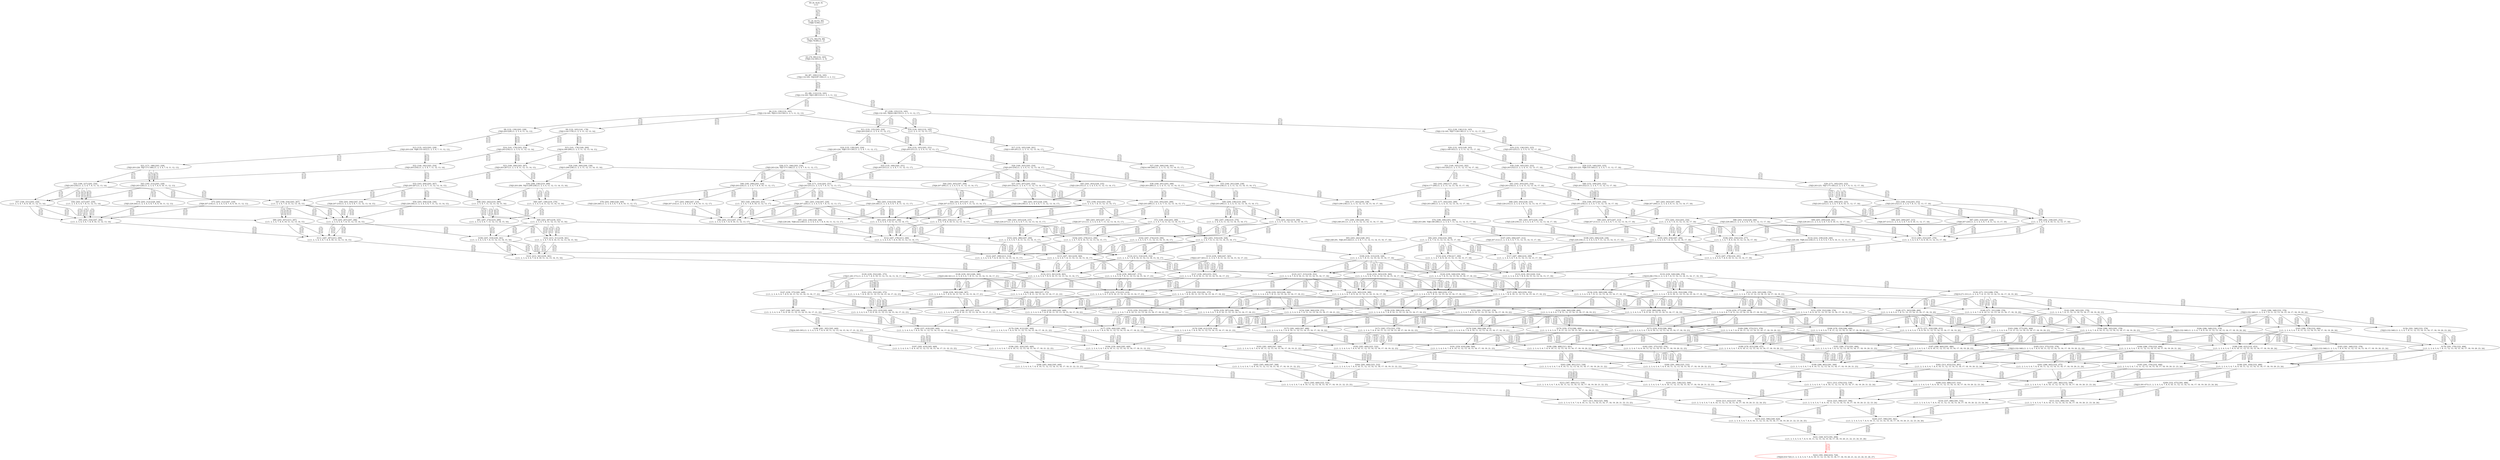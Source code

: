 digraph {
	S0[label="S0: [0, 0] [0, 0] \n{}{}"];
	S1[label="S1: [0, 0] [72, 90] \n{T0J0:72-90}{1}"];
	S2[label="S2: [72, 90] [79, 99] \n{T0J1:79-99}{1, 2}"];
	S3[label="S3: [79, 99] [132, 165] \n{T0J2:132-165}{1, 2, 3}"];
	S4[label="S4: [87, 109] [132, 165] \n{T0J2:132-165, T0J10:87-109}{1, 2, 3, 11}"];
	S5[label="S5: [89, 112] [132, 165] \n{T0J2:132-165, T0J11:89-112}{1, 2, 3, 11, 12}"];
	S6[label="S6: [110, 139] [132, 165] \n{T0J2:132-165, T0J12:110-139}{1, 2, 3, 11, 12, 13}"];
	S7[label="S7: [108, 135] [132, 165] \n{T0J2:132-165, T0J16:108-135}{1, 2, 3, 11, 12, 17}"];
	S8[label="S8: [132, 139] [203, 228] \n{T0J3:203-228}{1, 2, 3, 4, 11, 12, 13}"];
	S9[label="S9: [132, 165] [141, 178] \n{T0J13:141-178}{1, 2, 3, 11, 12, 13, 14}"];
	S10[label="S10: [129, 162] [132, 165] \n{}{1, 2, 3, 11, 12, 13, 17}"];
	S11[label="S11: [132, 135] [203, 224] \n{T0J3:203-224}{1, 2, 3, 4, 11, 12, 17}"];
	S12[label="S12: [128, 136] [132, 165] \n{T0J2:132-165, T0J17:128-136}{1, 2, 3, 11, 12, 17, 18}"];
	S13[label="S13: [135, 143] [203, 228] \n{T0J3:203-228, T0J6:135-143}{1, 2, 3, 4, 7, 11, 12, 13}"];
	S14[label="S14: [141, 178] [203, 254] \n{T0J3:203-254}{1, 2, 3, 4, 11, 12, 13, 14}"];
	S15[label="S15: [141, 178] [160, 200] \n{T0J14:160-200}{1, 2, 3, 11, 12, 13, 14, 15}"];
	S16[label="S16: [132, 165] [203, 251] \n{T0J3:203-251}{1, 2, 3, 4, 11, 12, 13, 17}"];
	S17[label="S17: [132, 165] [160, 201] \n{T0J13:160-201}{1, 2, 3, 11, 12, 13, 14, 17}"];
	S18[label="S18: [135, 139] [203, 224] \n{T0J3:203-224, T0J6:135-139}{1, 2, 3, 4, 7, 11, 12, 17}"];
	S19[label="S19: [132, 136] [203, 225] \n{T0J3:203-225}{1, 2, 3, 4, 11, 12, 17, 18}"];
	S20[label="S20: [132, 163] [149, 165] \n{T0J12:149-163}{1, 2, 3, 11, 12, 13, 17, 18}"];
	S21[label="S21: [171, 188] [203, 228] \n{T0J3:203-228, T0J7:171-188}{1, 2, 3, 4, 7, 8, 11, 12, 13}"];
	S22[label="S22: [144, 182] [203, 254] \n{T0J3:203-254}{1, 2, 3, 4, 7, 11, 12, 13, 14}"];
	S23[label="S23: [160, 200] [203, 267] \n{T0J3:203-267}{1, 2, 3, 4, 11, 12, 13, 14, 15}"];
	S24[label="S24: [160, 200] [200, 238] \n{T0J15:200-238}{1, 2, 3, 11, 12, 13, 14, 15, 16}"];
	S25[label="S25: [135, 169] [203, 251] \n{T0J3:203-251}{1, 2, 3, 4, 7, 11, 12, 13, 17}"];
	S26[label="S26: [160, 203] [203, 254] \n{T0J3:203-254}{1, 2, 3, 4, 11, 12, 13, 14, 17}"];
	S27[label="S27: [160, 200] [160, 201] \n{T0J14:160-200}{1, 2, 3, 11, 12, 13, 14, 15, 17}"];
	S28[label="S28: [171, 184] [203, 224] \n{T0J3:203-224, T0J7:171-184}{1, 2, 3, 4, 7, 8, 11, 12, 17}"];
	S29[label="S29: [135, 140] [203, 225] \n{T0J3:203-225, T0J6:135-140}{1, 2, 3, 4, 7, 11, 12, 17, 18}"];
	S30[label="S30: [149, 165] [203, 252] \n{T0J3:203-252}{1, 2, 3, 4, 11, 12, 13, 17, 18}"];
	S31[label="S31: [149, 165] [163, 202] \n{T0J13:163-202}{1, 2, 3, 11, 12, 13, 14, 17, 18}"];
	S32[label="S32: [180, 227] [203, 254] \n{T0J3:203-254}{1, 2, 3, 4, 7, 8, 11, 12, 13, 14}"];
	S33[label="S33: [163, 204] [203, 267] \n{T0J3:203-267}{1, 2, 3, 4, 7, 11, 12, 13, 14, 15}"];
	S34[label="S34: [200, 238] [219, 289] \n{T0J3:203-289, T0J15:200-238}{1, 2, 3, 4, 11, 12, 13, 14, 15, 16}"];
	S35[label="S35: [160, 201] [200, 238] \n{T0J15:200-238}{1, 2, 3, 11, 12, 13, 14, 15, 16, 17}"];
	S36[label="S36: [171, 214] [203, 251] \n{T0J3:203-251}{1, 2, 3, 4, 7, 8, 11, 12, 13, 17}"];
	S37[label="S37: [163, 207] [203, 254] \n{T0J3:203-254}{1, 2, 3, 4, 7, 11, 12, 13, 14, 17}"];
	S38[label="S38: [160, 201] [203, 289] \n{T0J3:203-289}{1, 2, 3, 4, 11, 12, 13, 14, 15, 17}"];
	S39[label="S39: [171, 185] [203, 225] \n{T0J3:203-225, T0J7:171-185}{1, 2, 3, 4, 7, 8, 11, 12, 17, 18}"];
	S40[label="S40: [152, 169] [203, 252] \n{T0J3:203-252}{1, 2, 3, 4, 7, 11, 12, 13, 17, 18}"];
	S41[label="S41: [163, 203] [203, 254] \n{T0J3:203-254}{1, 2, 3, 4, 11, 12, 13, 14, 17, 18}"];
	S42[label="S42: [163, 200] [177, 202] \n{T0J14:177-200}{1, 2, 3, 11, 12, 13, 14, 15, 17, 18}"];
	S43[label="S43: [185, 212] [203, 228] \n{T0J3:203-228}{1, 2, 3, 4, 7, 8, 9, 10, 11, 12, 13}"];
	S44[label="S44: [203, 203] [207, 209] \n{T0J4:207-209}{1, 2, 3, 4, 5, 6, 11, 12, 13, 14, 17}"];
	S45[label="S45: [203, 203] [228, 235] \n{T0J5:228-235}{1, 2, 3, 4, 5, 6, 11, 12, 13, 14, 17}"];
	S46[label="S46: [185, 208] [203, 224] \n{T0J3:203-224}{1, 2, 3, 4, 7, 8, 9, 10, 11, 12, 17}"];
	S47[label="S47: [199, 254] [203, 267] \n{}{1, 2, 3, 4, 7, 8, 11, 12, 13, 14, 15}"];
	S48[label="S48: [203, 242] [219, 289] \n{}{1, 2, 3, 4, 7, 11, 12, 13, 14, 15, 16}"];
	S49[label="S49: [200, 238] [219, 290] \n{T0J3:203-290}{1, 2, 3, 4, 11, 12, 13, 14, 15, 16, 17}"];
	S50[label="S50: [177, 202] [200, 238] \n{T0J15:200-238}{1, 2, 3, 11, 12, 13, 14, 15, 16, 17, 18}"];
	S51[label="S51: [199, 252] [203, 254] \n{}{1, 2, 3, 4, 7, 8, 11, 12, 13, 14, 17}"];
	S52[label="S52: [163, 205] [203, 289] \n{T0J3:203-289}{1, 2, 3, 4, 7, 11, 12, 13, 14, 15, 17}"];
	S53[label="S53: [188, 214] [203, 252] \n{T0J3:203-252}{1, 2, 3, 4, 7, 8, 11, 12, 13, 17, 18}"];
	S54[label="S54: [166, 207] [203, 254] \n{T0J3:203-254}{1, 2, 3, 4, 7, 11, 12, 13, 14, 17, 18}"];
	S55[label="S55: [177, 202] [203, 289] \n{T0J3:203-289}{1, 2, 3, 4, 11, 12, 13, 14, 15, 17, 18}"];
	S56[label="S56: [203, 227] [207, 259] \n{}{1, 2, 3, 4, 5, 6, 7, 8, 11, 12, 13, 14}"];
	S57[label="S57: [194, 251] [203, 254] \n{}{1, 2, 3, 4, 7, 8, 9, 10, 11, 12, 13, 14}"];
	S58[label="S58: [203, 204] [207, 210] \n{T0J4:207-210}{1, 2, 3, 4, 5, 6, 7, 11, 12, 13, 14, 15}"];
	S59[label="S59: [203, 204] [228, 236] \n{T0J5:228-236}{1, 2, 3, 4, 5, 6, 7, 11, 12, 13, 14, 15}"];
	S60[label="S60: [207, 238] [219, 270] \n{}{1, 2, 3, 4, 5, 6, 11, 12, 13, 14, 15, 16}"];
	S61[label="S61: [203, 214] [207, 220] \n{T0J4:207-220}{1, 2, 3, 4, 5, 6, 7, 8, 11, 12, 13, 17}"];
	S62[label="S62: [203, 214] [228, 246] \n{T0J5:228-246}{1, 2, 3, 4, 5, 6, 7, 8, 11, 12, 13, 17}"];
	S63[label="S63: [185, 238] [203, 251] \n{}{1, 2, 3, 4, 7, 8, 9, 10, 11, 12, 13, 17}"];
	S64[label="S64: [203, 207] [207, 213] \n{T0J4:207-213}{1, 2, 3, 4, 5, 6, 7, 11, 12, 13, 14, 17}"];
	S65[label="S65: [203, 207] [228, 239] \n{T0J5:228-239}{1, 2, 3, 4, 5, 6, 7, 11, 12, 13, 14, 17}"];
	S66[label="S66: [185, 209] [203, 225] \n{T0J3:203-225}{1, 2, 3, 4, 7, 8, 9, 10, 11, 12, 17, 18}"];
	S67[label="S67: [203, 203] [207, 209] \n{T0J4:207-209}{1, 2, 3, 4, 5, 6, 11, 12, 13, 14, 17, 18}"];
	S68[label="S68: [203, 203] [228, 235] \n{T0J5:228-235}{1, 2, 3, 4, 5, 6, 11, 12, 13, 14, 17, 18}"];
	S69[label="S69: [203, 287] [239, 325] \n{}{1, 2, 3, 4, 7, 8, 11, 12, 13, 14, 15, 16}"];
	S70[label="S70: [203, 242] [219, 290] \n{}{1, 2, 3, 4, 7, 11, 12, 13, 14, 15, 16, 17}"];
	S71[label="S71: [200, 238] [248, 291] \n{T0J3:248-291}{1, 2, 3, 4, 11, 12, 13, 14, 15, 16, 17, 18}"];
	S72[label="S72: [199, 254] [203, 289] \n{}{1, 2, 3, 4, 7, 8, 11, 12, 13, 14, 15, 17}"];
	S73[label="S73: [202, 252] [203, 254] \n{}{1, 2, 3, 4, 7, 8, 11, 12, 13, 14, 17, 18}"];
	S74[label="S74: [180, 206] [203, 289] \n{T0J3:203-289, T0J6:180-206}{1, 2, 3, 4, 7, 11, 12, 13, 14, 15, 17, 18}"];
	S75[label="S75: [203, 212] [207, 218] \n{T0J4:207-218}{1, 2, 3, 4, 5, 6, 7, 8, 9, 10, 11, 12, 13}"];
	S76[label="S76: [203, 212] [228, 244] \n{T0J5:228-244}{1, 2, 3, 4, 5, 6, 7, 8, 9, 10, 11, 12, 13}"];
	S77[label="S77: [203, 208] [207, 214] \n{T0J4:207-214}{1, 2, 3, 4, 5, 6, 7, 8, 9, 10, 11, 12, 17}"];
	S78[label="S78: [203, 208] [228, 240] \n{T0J5:228-240}{1, 2, 3, 4, 5, 6, 7, 8, 9, 10, 11, 12, 17}"];
	S79[label="S79: [203, 267] [207, 286] \n{}{1, 2, 3, 4, 5, 6, 7, 8, 11, 12, 13, 14, 15}"];
	S80[label="S80: [203, 267] [213, 287] \n{}{1, 2, 3, 4, 7, 8, 9, 10, 11, 12, 13, 14, 15}"];
	S81[label="S81: [207, 274] [219, 289] \n{}{1, 2, 3, 4, 5, 6, 7, 11, 12, 13, 14, 15, 16}"];
	S82[label="S82: [207, 238] [219, 270] \n{}{1, 2, 3, 4, 5, 6, 11, 12, 13, 14, 15, 16, 17}"];
	S83[label="S83: [203, 254] [207, 284] \n{}{1, 2, 3, 4, 5, 6, 7, 8, 11, 12, 13, 14, 17}"];
	S84[label="S84: [203, 254] [213, 277] \n{}{1, 2, 3, 4, 7, 8, 9, 10, 11, 12, 13, 14, 17}"];
	S85[label="S85: [203, 205] [207, 211] \n{T0J4:207-211}{1, 2, 3, 4, 5, 6, 7, 11, 12, 13, 14, 15, 17}"];
	S86[label="S86: [203, 205] [228, 237] \n{T0J5:228-237}{1, 2, 3, 4, 5, 6, 7, 11, 12, 13, 14, 15, 17}"];
	S87[label="S87: [203, 214] [207, 220] \n{T0J4:207-220}{1, 2, 3, 4, 5, 6, 7, 8, 11, 12, 13, 17, 18}"];
	S88[label="S88: [203, 214] [228, 246] \n{T0J5:228-246}{1, 2, 3, 4, 5, 6, 7, 8, 11, 12, 13, 17, 18}"];
	S89[label="S89: [202, 238] [203, 252] \n{}{1, 2, 3, 4, 7, 8, 9, 10, 11, 12, 13, 17, 18}"];
	S90[label="S90: [203, 207] [207, 213] \n{T0J4:207-213}{1, 2, 3, 4, 5, 6, 7, 11, 12, 13, 14, 17, 18}"];
	S91[label="S91: [203, 207] [228, 239] \n{T0J5:228-239}{1, 2, 3, 4, 5, 6, 7, 11, 12, 13, 14, 17, 18}"];
	S92[label="S92: [203, 310] [239, 328] \n{}{1, 2, 3, 4, 7, 8, 11, 12, 13, 14, 15, 16, 17}"];
	S93[label="S93: [203, 242] [248, 291] \n{T0J3:248-291, T0J6:203-242}{1, 2, 3, 4, 7, 11, 12, 13, 14, 15, 16, 17, 18}"];
	S94[label="S94: [203, 254] [216, 289] \n{}{1, 2, 3, 4, 7, 8, 11, 12, 13, 14, 15, 17, 18}"];
	S95[label="S95: [203, 254] [207, 283] \n{}{1, 2, 3, 4, 5, 6, 7, 8, 9, 10, 11, 12, 13, 14}"];
	S96[label="S96: [203, 251] [207, 270] \n{}{1, 2, 3, 4, 5, 6, 7, 8, 9, 10, 11, 12, 13, 17}"];
	S97[label="S97: [222, 238] [228, 246] \n{T0J5:228-246, T0J8:222-238}{1, 2, 3, 4, 5, 6, 7, 8, 9, 10, 11, 12, 13, 17}"];
	S98[label="S98: [203, 209] [207, 215] \n{T0J4:207-215}{1, 2, 3, 4, 5, 6, 7, 8, 9, 10, 11, 12, 17, 18}"];
	S99[label="S99: [203, 209] [228, 241] \n{T0J5:228-241}{1, 2, 3, 4, 5, 6, 7, 8, 9, 10, 11, 12, 17, 18}"];
	S100[label="S100: [207, 319] [239, 341] \n{}{1, 2, 3, 4, 5, 6, 7, 8, 11, 12, 13, 14, 15, 16}"];
	S101[label="S101: [213, 311] [239, 341] \n{}{1, 2, 3, 4, 7, 8, 9, 10, 11, 12, 13, 14, 15, 16}"];
	S102[label="S102: [207, 274] [219, 290] \n{}{1, 2, 3, 4, 5, 6, 7, 11, 12, 13, 14, 15, 16, 17}"];
	S103[label="S103: [203, 286] [207, 290] \n{}{1, 2, 3, 4, 5, 6, 7, 8, 11, 12, 13, 14, 15, 17}"];
	S104[label="S104: [203, 278] [213, 290] \n{}{1, 2, 3, 4, 7, 8, 9, 10, 11, 12, 13, 14, 15, 17}"];
	S105[label="S105: [203, 254] [207, 284] \n{}{1, 2, 3, 4, 5, 6, 7, 8, 11, 12, 13, 14, 17, 18}"];
	S106[label="S106: [203, 254] [216, 277] \n{}{1, 2, 3, 4, 7, 8, 9, 10, 11, 12, 13, 14, 17, 18}"];
	S107[label="S107: [203, 206] [207, 212] \n{T0J4:207-212}{1, 2, 3, 4, 5, 6, 7, 11, 12, 13, 14, 15, 17, 18}"];
	S108[label="S108: [203, 206] [228, 238] \n{T0J5:228-238}{1, 2, 3, 4, 5, 6, 7, 11, 12, 13, 14, 15, 17, 18}"];
	S109[label="S109: [216, 315] [239, 328] \n{}{1, 2, 3, 4, 7, 8, 11, 12, 13, 14, 15, 16, 17, 18}"];
	S110[label="S110: [239, 328] [247, 345] \n{T0J22:247-345}{1, 2, 3, 4, 7, 8, 11, 12, 13, 14, 15, 16, 17, 23}"];
	S111[label="S111: [207, 287] [213, 299] \n{}{1, 2, 3, 4, 5, 6, 7, 8, 9, 10, 11, 12, 13, 14, 15}"];
	S112[label="S112: [207, 278] [213, 290] \n{}{1, 2, 3, 4, 5, 6, 7, 8, 9, 10, 11, 12, 13, 14, 17}"];
	S113[label="S113: [203, 252] [207, 270] \n{}{1, 2, 3, 4, 5, 6, 7, 8, 9, 10, 11, 12, 13, 17, 18}"];
	S114[label="S114: [222, 238] [228, 246] \n{T0J5:228-246, T0J8:222-238}{1, 2, 3, 4, 5, 6, 7, 8, 9, 10, 11, 12, 13, 17, 18}"];
	S115[label="S115: [207, 341] [239, 360] \n{}{1, 2, 3, 4, 5, 6, 7, 8, 11, 12, 13, 14, 15, 16, 17}"];
	S116[label="S116: [213, 314] [239, 352] \n{}{1, 2, 3, 4, 7, 8, 9, 10, 11, 12, 13, 14, 15, 16, 17}"];
	S117[label="S117: [207, 286] [216, 290] \n{}{1, 2, 3, 4, 5, 6, 7, 8, 11, 12, 13, 14, 15, 17, 18}"];
	S118[label="S118: [216, 278] [217, 290] \n{}{1, 2, 3, 4, 7, 8, 9, 10, 11, 12, 13, 14, 15, 17, 18}"];
	S119[label="S119: [239, 328] [286, 378] \n{T0J18:286-378}{1, 2, 3, 4, 7, 8, 11, 12, 13, 14, 15, 16, 17, 18, 19}"];
	S120[label="S120: [239, 328] [259, 345] \n{}{1, 2, 3, 4, 7, 8, 11, 12, 13, 14, 15, 16, 17, 18, 23}"];
	S121[label="S121: [213, 341] [239, 361] \n{}{1, 2, 3, 4, 5, 6, 7, 8, 9, 10, 11, 12, 13, 14, 15, 16}"];
	S122[label="S122: [207, 290] [213, 314] \n{}{1, 2, 3, 4, 5, 6, 7, 8, 9, 10, 11, 12, 13, 14, 15, 17}"];
	S123[label="S123: [207, 278] [216, 291] \n{}{1, 2, 3, 4, 5, 6, 7, 8, 9, 10, 11, 12, 13, 14, 17, 18}"];
	S124[label="S124: [216, 343] [239, 360] \n{}{1, 2, 3, 4, 5, 6, 7, 8, 11, 12, 13, 14, 15, 16, 17, 18}"];
	S125[label="S125: [217, 315] [239, 352] \n{}{1, 2, 3, 4, 7, 8, 9, 10, 11, 12, 13, 14, 15, 16, 17, 18}"];
	S126[label="S126: [239, 360] [247, 373] \n{}{1, 2, 3, 4, 5, 6, 7, 8, 11, 12, 13, 14, 15, 16, 17, 23}"];
	S127[label="S127: [239, 345] [253, 352] \n{}{1, 2, 3, 4, 7, 8, 9, 10, 11, 12, 13, 14, 15, 16, 17, 23}"];
	S128[label="S128: [239, 341] [246, 360] \n{T0J20:246-341}{1, 2, 3, 4, 5, 6, 7, 8, 11, 12, 13, 14, 15, 16, 17, 21}"];
	S129[label="S129: [239, 352] [281, 375] \n{T0J21:281-375}{1, 2, 3, 4, 7, 8, 9, 10, 11, 12, 13, 14, 15, 16, 17, 22}"];
	S130[label="S130: [271, 331] [286, 378] \n{T0J19:271-331}{1, 2, 3, 4, 7, 8, 11, 12, 13, 14, 15, 16, 17, 18, 19, 20}"];
	S131[label="S131: [259, 345] [286, 378] \n{}{1, 2, 3, 4, 7, 8, 11, 12, 13, 14, 15, 16, 17, 18, 19, 23}"];
	S132[label="S132: [213, 361] [239, 365] \n{}{1, 2, 3, 4, 5, 6, 7, 8, 9, 10, 11, 12, 13, 14, 15, 16, 17}"];
	S133[label="S133: [216, 291] [220, 314] \n{}{1, 2, 3, 4, 5, 6, 7, 8, 9, 10, 11, 12, 13, 14, 15, 17, 18}"];
	S134[label="S134: [239, 360] [286, 406] \n{}{1, 2, 3, 4, 5, 6, 7, 8, 11, 12, 13, 14, 15, 16, 17, 18, 19}"];
	S135[label="S135: [239, 352] [286, 378] \n{}{1, 2, 3, 4, 7, 8, 9, 10, 11, 12, 13, 14, 15, 16, 17, 18, 19}"];
	S136[label="S136: [239, 360] [259, 373] \n{}{1, 2, 3, 4, 5, 6, 7, 8, 11, 12, 13, 14, 15, 16, 17, 18, 23}"];
	S137[label="S137: [239, 345] [259, 352] \n{}{1, 2, 3, 4, 7, 8, 9, 10, 11, 12, 13, 14, 15, 16, 17, 18, 23}"];
	S138[label="S138: [239, 343] [246, 360] \n{}{1, 2, 3, 4, 5, 6, 7, 8, 11, 12, 13, 14, 15, 16, 17, 18, 21}"];
	S139[label="S139: [239, 352] [281, 375] \n{}{1, 2, 3, 4, 7, 8, 9, 10, 11, 12, 13, 14, 15, 16, 17, 18, 22}"];
	S140[label="S140: [246, 360] [257, 373] \n{}{1, 2, 3, 4, 5, 6, 7, 8, 11, 12, 13, 14, 15, 16, 17, 21, 23}"];
	S141[label="S141: [253, 352] [283, 375] \n{}{1, 2, 3, 4, 7, 8, 9, 10, 11, 12, 13, 14, 15, 16, 17, 22, 23}"];
	S142[label="S142: [286, 345] [291, 378] \n{}{1, 2, 3, 4, 7, 8, 11, 12, 13, 14, 15, 16, 17, 18, 19, 20, 23}"];
	S143[label="S143: [286, 348] [332, 378] \n{T0J23:332-348}{1, 2, 3, 4, 7, 8, 11, 12, 13, 14, 15, 16, 17, 18, 19, 20, 24}"];
	S144[label="S144: [220, 365] [239, 389] \n{}{1, 2, 3, 4, 5, 6, 7, 8, 9, 10, 11, 12, 13, 14, 15, 16, 17, 18}"];
	S145[label="S145: [239, 373] [253, 419] \n{}{1, 2, 3, 4, 5, 6, 7, 8, 9, 10, 11, 12, 13, 14, 15, 16, 17, 23}"];
	S146[label="S146: [239, 365] [246, 387] \n{}{1, 2, 3, 4, 5, 6, 7, 8, 9, 10, 11, 12, 13, 14, 15, 16, 17, 21}"];
	S147[label="S147: [239, 375] [281, 449] \n{}{1, 2, 3, 4, 5, 6, 7, 8, 9, 10, 11, 12, 13, 14, 15, 16, 17, 22}"];
	S148[label="S148: [271, 363] [286, 406] \n{}{1, 2, 3, 4, 5, 6, 7, 8, 11, 12, 13, 14, 15, 16, 17, 18, 19, 20}"];
	S149[label="S149: [271, 331] [286, 378] \n{}{1, 2, 3, 4, 7, 8, 9, 10, 11, 12, 13, 14, 15, 16, 17, 18, 19, 20}"];
	S150[label="S150: [259, 377] [286, 406] \n{}{1, 2, 3, 4, 5, 6, 7, 8, 11, 12, 13, 14, 15, 16, 17, 18, 19, 23}"];
	S151[label="S151: [259, 352] [286, 378] \n{}{1, 2, 3, 4, 7, 8, 9, 10, 11, 12, 13, 14, 15, 16, 17, 18, 19, 23}"];
	S152[label="S152: [246, 360] [286, 406] \n{}{1, 2, 3, 4, 5, 6, 7, 8, 11, 12, 13, 14, 15, 16, 17, 18, 19, 21}"];
	S153[label="S153: [281, 375] [307, 378] \n{}{1, 2, 3, 4, 7, 8, 9, 10, 11, 12, 13, 14, 15, 16, 17, 18, 19, 22}"];
	S154[label="S154: [246, 360] [259, 373] \n{}{1, 2, 3, 4, 5, 6, 7, 8, 11, 12, 13, 14, 15, 16, 17, 18, 21, 23}"];
	S155[label="S155: [259, 352] [283, 375] \n{}{1, 2, 3, 4, 7, 8, 9, 10, 11, 12, 13, 14, 15, 16, 17, 18, 22, 23}"];
	S156[label="S156: [291, 348] [332, 378] \n{T0J23:332-348}{1, 2, 3, 4, 7, 8, 11, 12, 13, 14, 15, 16, 17, 18, 19, 20, 23, 24}"];
	S157[label="S157: [239, 389] [286, 453] \n{}{1, 2, 3, 4, 5, 6, 7, 8, 9, 10, 11, 12, 13, 14, 15, 16, 17, 18, 19}"];
	S158[label="S158: [239, 398] [259, 419] \n{}{1, 2, 3, 4, 5, 6, 7, 8, 9, 10, 11, 12, 13, 14, 15, 16, 17, 18, 23}"];
	S159[label="S159: [239, 387] [246, 390] \n{}{1, 2, 3, 4, 5, 6, 7, 8, 9, 10, 11, 12, 13, 14, 15, 16, 17, 18, 21}"];
	S160[label="S160: [239, 400] [281, 449] \n{}{1, 2, 3, 4, 5, 6, 7, 8, 9, 10, 11, 12, 13, 14, 15, 16, 17, 18, 22}"];
	S161[label="S161: [246, 387] [257, 419] \n{}{1, 2, 3, 4, 5, 6, 7, 8, 9, 10, 11, 12, 13, 14, 15, 16, 17, 21, 23}"];
	S162[label="S162: [253, 419] [283, 449] \n{}{1, 2, 3, 4, 5, 6, 7, 8, 9, 10, 11, 12, 13, 14, 15, 16, 17, 22, 23}"];
	S163[label="S163: [286, 377] [291, 406] \n{}{1, 2, 3, 4, 5, 6, 7, 8, 11, 12, 13, 14, 15, 16, 17, 18, 19, 20, 23}"];
	S164[label="S164: [286, 345] [291, 378] \n{}{1, 2, 3, 4, 7, 8, 9, 10, 11, 12, 13, 14, 15, 16, 17, 18, 19, 20, 23}"];
	S165[label="S165: [286, 378] [332, 406] \n{}{1, 2, 3, 4, 5, 6, 7, 8, 11, 12, 13, 14, 15, 16, 17, 18, 19, 20, 24}"];
	S166[label="S166: [286, 348] [332, 378] \n{T0J23:332-348}{1, 2, 3, 4, 7, 8, 9, 10, 11, 12, 13, 14, 15, 16, 17, 18, 19, 20, 24}"];
	S167[label="S167: [246, 387] [281, 449] \n{}{1, 2, 3, 4, 5, 6, 7, 8, 9, 10, 11, 12, 13, 14, 15, 16, 17, 21, 22}"];
	S168[label="S168: [278, 359] [286, 406] \n{}{1, 2, 3, 4, 5, 6, 7, 8, 11, 12, 13, 14, 15, 16, 17, 18, 19, 20, 21}"];
	S169[label="S169: [286, 375] [313, 378] \n{}{1, 2, 3, 4, 7, 8, 9, 10, 11, 12, 13, 14, 15, 16, 17, 18, 19, 20, 22}"];
	S170[label="S170: [259, 373] [286, 406] \n{}{1, 2, 3, 4, 5, 6, 7, 8, 11, 12, 13, 14, 15, 16, 17, 18, 19, 21, 23}"];
	S171[label="S171: [283, 375] [325, 378] \n{}{1, 2, 3, 4, 7, 8, 9, 10, 11, 12, 13, 14, 15, 16, 17, 18, 19, 22, 23}"];
	S172[label="S172: [271, 430] [286, 453] \n{}{1, 2, 3, 4, 5, 6, 7, 8, 9, 10, 11, 12, 13, 14, 15, 16, 17, 18, 19, 20}"];
	S173[label="S173: [259, 419] [286, 486] \n{}{1, 2, 3, 4, 5, 6, 7, 8, 9, 10, 11, 12, 13, 14, 15, 16, 17, 18, 19, 23}"];
	S174[label="S174: [246, 390] [286, 475] \n{}{1, 2, 3, 4, 5, 6, 7, 8, 9, 10, 11, 12, 13, 14, 15, 16, 17, 18, 19, 21}"];
	S175[label="S175: [281, 449] [307, 488] \n{}{1, 2, 3, 4, 5, 6, 7, 8, 9, 10, 11, 12, 13, 14, 15, 16, 17, 18, 19, 22}"];
	S176[label="S176: [246, 412] [259, 419] \n{}{1, 2, 3, 4, 5, 6, 7, 8, 9, 10, 11, 12, 13, 14, 15, 16, 17, 18, 21, 23}"];
	S177[label="S177: [259, 444] [283, 449] \n{}{1, 2, 3, 4, 5, 6, 7, 8, 9, 10, 11, 12, 13, 14, 15, 16, 17, 18, 22, 23}"];
	S178[label="S178: [291, 378] [332, 406] \n{}{1, 2, 3, 4, 5, 6, 7, 8, 11, 12, 13, 14, 15, 16, 17, 18, 19, 20, 23, 24}"];
	S179[label="S179: [246, 412] [281, 449] \n{}{1, 2, 3, 4, 5, 6, 7, 8, 9, 10, 11, 12, 13, 14, 15, 16, 17, 18, 21, 22}"];
	S180[label="S180: [257, 419] [283, 449] \n{}{1, 2, 3, 4, 5, 6, 7, 8, 9, 10, 11, 12, 13, 14, 15, 16, 17, 21, 22, 23}"];
	S181[label="S181: [286, 373] [291, 406] \n{}{1, 2, 3, 4, 5, 6, 7, 8, 11, 12, 13, 14, 15, 16, 17, 18, 19, 20, 21, 23}"];
	S182[label="S182: [291, 375] [325, 378] \n{}{1, 2, 3, 4, 7, 8, 9, 10, 11, 12, 13, 14, 15, 16, 17, 18, 19, 20, 22, 23}"];
	S183[label="S183: [291, 348] [332, 378] \n{T0J23:332-348}{1, 2, 3, 4, 7, 8, 9, 10, 11, 12, 13, 14, 15, 16, 17, 18, 19, 20, 23, 24}"];
	S184[label="S184: [286, 376] [332, 406] \n{}{1, 2, 3, 4, 5, 6, 7, 8, 11, 12, 13, 14, 15, 16, 17, 18, 19, 20, 21, 24}"];
	S185[label="S185: [313, 375] [332, 378] \n{T0J23:332-348}{1, 2, 3, 4, 7, 8, 9, 10, 11, 12, 13, 14, 15, 16, 17, 18, 19, 20, 22, 24}"];
	S186[label="S186: [281, 395] [305, 449] \n{T0J24:305-395}{1, 2, 3, 4, 5, 6, 7, 8, 9, 10, 11, 12, 13, 14, 15, 16, 17, 21, 22, 25}"];
	S187[label="S187: [286, 460] [291, 486] \n{}{1, 2, 3, 4, 5, 6, 7, 8, 9, 10, 11, 12, 13, 14, 15, 16, 17, 18, 19, 20, 23}"];
	S188[label="S188: [286, 422] [332, 453] \n{}{1, 2, 3, 4, 5, 6, 7, 8, 9, 10, 11, 12, 13, 14, 15, 16, 17, 18, 19, 20, 24}"];
	S189[label="S189: [278, 453] [286, 475] \n{}{1, 2, 3, 4, 5, 6, 7, 8, 9, 10, 11, 12, 13, 14, 15, 16, 17, 18, 19, 20, 21}"];
	S190[label="S190: [286, 488] [313, 491] \n{}{1, 2, 3, 4, 5, 6, 7, 8, 9, 10, 11, 12, 13, 14, 15, 16, 17, 18, 19, 20, 22}"];
	S191[label="S191: [259, 419] [286, 500] \n{}{1, 2, 3, 4, 5, 6, 7, 8, 9, 10, 11, 12, 13, 14, 15, 16, 17, 18, 19, 21, 23}"];
	S192[label="S192: [283, 449] [325, 532] \n{}{1, 2, 3, 4, 5, 6, 7, 8, 9, 10, 11, 12, 13, 14, 15, 16, 17, 18, 19, 22, 23}"];
	S193[label="S193: [281, 449] [307, 500] \n{}{1, 2, 3, 4, 5, 6, 7, 8, 9, 10, 11, 12, 13, 14, 15, 16, 17, 18, 19, 21, 22}"];
	S194[label="S194: [259, 444] [283, 449] \n{}{1, 2, 3, 4, 5, 6, 7, 8, 9, 10, 11, 12, 13, 14, 15, 16, 17, 18, 21, 22, 23}"];
	S195[label="S195: [291, 376] [332, 406] \n{}{1, 2, 3, 4, 5, 6, 7, 8, 11, 12, 13, 14, 15, 16, 17, 18, 19, 20, 21, 23, 24}"];
	S196[label="S196: [281, 420] [305, 449] \n{}{1, 2, 3, 4, 5, 6, 7, 8, 9, 10, 11, 12, 13, 14, 15, 16, 17, 18, 21, 22, 25}"];
	S197[label="S197: [283, 419] [305, 449] \n{}{1, 2, 3, 4, 5, 6, 7, 8, 9, 10, 11, 12, 13, 14, 15, 16, 17, 21, 22, 23, 25}"];
	S198[label="S198: [291, 459] [332, 486] \n{}{1, 2, 3, 4, 5, 6, 7, 8, 9, 10, 11, 12, 13, 14, 15, 16, 17, 18, 19, 20, 23, 24}"];
	S199[label="S199: [286, 483] [291, 500] \n{}{1, 2, 3, 4, 5, 6, 7, 8, 9, 10, 11, 12, 13, 14, 15, 16, 17, 18, 19, 20, 21, 23}"];
	S200[label="S200: [291, 490] [325, 532] \n{}{1, 2, 3, 4, 5, 6, 7, 8, 9, 10, 11, 12, 13, 14, 15, 16, 17, 18, 19, 20, 22, 23}"];
	S201[label="S201: [286, 445] [332, 475] \n{}{1, 2, 3, 4, 5, 6, 7, 8, 9, 10, 11, 12, 13, 14, 15, 16, 17, 18, 19, 20, 21, 24}"];
	S202[label="S202: [313, 453] [332, 491] \n{}{1, 2, 3, 4, 5, 6, 7, 8, 9, 10, 11, 12, 13, 14, 15, 16, 17, 18, 19, 20, 22, 24}"];
	S203[label="S203: [286, 491] [313, 538] \n{}{1, 2, 3, 4, 5, 6, 7, 8, 9, 10, 11, 12, 13, 14, 15, 16, 17, 18, 19, 20, 21, 22}"];
	S204[label="S204: [283, 449] [325, 532] \n{}{1, 2, 3, 4, 5, 6, 7, 8, 9, 10, 11, 12, 13, 14, 15, 16, 17, 18, 19, 21, 22, 23}"];
	S205[label="S205: [305, 449] [307, 508] \n{}{1, 2, 3, 4, 5, 6, 7, 8, 9, 10, 11, 12, 13, 14, 15, 16, 17, 18, 19, 21, 22, 25}"];
	S206[label="S206: [283, 444] [305, 449] \n{}{1, 2, 3, 4, 5, 6, 7, 8, 9, 10, 11, 12, 13, 14, 15, 16, 17, 18, 21, 22, 23, 25}"];
	S207[label="S207: [291, 482] [332, 500] \n{}{1, 2, 3, 4, 5, 6, 7, 8, 9, 10, 11, 12, 13, 14, 15, 16, 17, 18, 19, 20, 21, 23, 24}"];
	S208[label="S208: [325, 486] [337, 532] \n{}{1, 2, 3, 4, 5, 6, 7, 8, 9, 10, 11, 12, 13, 14, 15, 16, 17, 18, 19, 20, 22, 23, 24}"];
	S209[label="S209: [332, 475] [391, 486] \n{T0J25:391-475}{1, 2, 3, 4, 5, 6, 7, 8, 9, 10, 11, 12, 13, 14, 15, 16, 17, 18, 19, 20, 23, 24, 26}"];
	S210[label="S210: [291, 538] [325, 568] \n{}{1, 2, 3, 4, 5, 6, 7, 8, 9, 10, 11, 12, 13, 14, 15, 16, 17, 18, 19, 20, 21, 22, 23}"];
	S211[label="S211: [313, 476] [332, 538] \n{}{1, 2, 3, 4, 5, 6, 7, 8, 9, 10, 11, 12, 13, 14, 15, 16, 17, 18, 19, 20, 21, 22, 24}"];
	S212[label="S212: [307, 490] [313, 538] \n{}{1, 2, 3, 4, 5, 6, 7, 8, 9, 10, 11, 12, 13, 14, 15, 16, 17, 18, 19, 20, 21, 22, 25}"];
	S213[label="S213: [305, 449] [325, 532] \n{}{1, 2, 3, 4, 5, 6, 7, 8, 9, 10, 11, 12, 13, 14, 15, 16, 17, 18, 19, 21, 22, 23, 25}"];
	S214[label="S214: [325, 568] [337, 596] \n{}{1, 2, 3, 4, 5, 6, 7, 8, 9, 10, 11, 12, 13, 14, 15, 16, 17, 18, 19, 20, 21, 22, 23, 24}"];
	S215[label="S215: [332, 486] [391, 500] \n{}{1, 2, 3, 4, 5, 6, 7, 8, 9, 10, 11, 12, 13, 14, 15, 16, 17, 18, 19, 20, 21, 23, 24, 26}"];
	S216[label="S216: [337, 486] [391, 532] \n{}{1, 2, 3, 4, 5, 6, 7, 8, 9, 10, 11, 12, 13, 14, 15, 16, 17, 18, 19, 20, 22, 23, 24, 26}"];
	S217[label="S217: [313, 562] [325, 568] \n{}{1, 2, 3, 4, 5, 6, 7, 8, 9, 10, 11, 12, 13, 14, 15, 16, 17, 18, 19, 20, 21, 22, 23, 25}"];
	S218[label="S218: [313, 422] [337, 538] \n{}{1, 2, 3, 4, 5, 6, 7, 8, 9, 10, 11, 12, 13, 14, 15, 16, 17, 18, 19, 20, 21, 22, 24, 25}"];
	S219[label="S219: [325, 596] [349, 620] \n{}{1, 2, 3, 4, 5, 6, 7, 8, 9, 10, 11, 12, 13, 14, 15, 16, 17, 18, 19, 20, 21, 22, 23, 24, 25}"];
	S220[label="S220: [337, 596] [391, 641] \n{}{1, 2, 3, 4, 5, 6, 7, 8, 9, 10, 11, 12, 13, 14, 15, 16, 17, 18, 19, 20, 21, 22, 23, 24, 26}"];
	S221[label="S221: [349, 627] [391, 694] \n{}{1, 2, 3, 4, 5, 6, 7, 8, 9, 10, 11, 12, 13, 14, 15, 16, 17, 18, 19, 20, 21, 22, 23, 24, 25, 26}"];
	S222[label="S222: [391, 694] [416, 726] \n{T0J26:416-726}{1, 2, 3, 4, 5, 6, 7, 8, 9, 10, 11, 12, 13, 14, 15, 16, 17, 18, 19, 20, 21, 22, 23, 24, 25, 26, 27}"];
	S0 -> S1[label="T0 J0\nDL=700\nES=0\nLS=0\nEF=72\nLF=90",fontsize=8];
	S1 -> S2[label="T0 J1\nDL=700\nES=72\nLS=90\nEF=79\nLF=99",fontsize=8];
	S2 -> S3[label="T0 J2\nDL=700\nES=72\nLS=90\nEF=132\nLF=165",fontsize=8];
	S3 -> S4[label="T0 J10\nDL=700\nES=79\nLS=99\nEF=87\nLF=109",fontsize=8];
	S4 -> S5[label="T0 J11\nDL=700\nES=87\nLS=109\nEF=89\nLF=112",fontsize=8];
	S5 -> S6[label="T0 J12\nDL=700\nES=89\nLS=112\nEF=110\nLF=139",fontsize=8];
	S5 -> S7[label="T0 J16\nDL=700\nES=89\nLS=111\nEF=108\nLF=135",fontsize=8];
	S6 -> S8[label="T0 J3\nDL=700\nES=132\nLS=139\nEF=203\nLF=228",fontsize=8];
	S6 -> S9[label="T0 J13\nDL=700\nES=110\nLS=139\nEF=141\nLF=178",fontsize=8];
	S6 -> S10[label="T0 J16\nDL=700\nES=110\nLS=111\nEF=129\nLF=135",fontsize=8];
	S7 -> S11[label="T0 J3\nDL=700\nES=132\nLS=135\nEF=203\nLF=224",fontsize=8];
	S7 -> S10[label="T0 J12\nDL=700\nES=108\nLS=135\nEF=129\nLF=162",fontsize=8];
	S7 -> S12[label="T0 J17\nDL=700\nES=108\nLS=111\nEF=128\nLF=136",fontsize=8];
	S8 -> S13[label="T0 J6\nDL=700\nES=132\nLS=139\nEF=135\nLF=143",fontsize=8];
	S8 -> S14[label="T0 J13\nDL=700\nES=132\nLS=139\nEF=163\nLF=178",fontsize=8];
	S9 -> S14[label="T0 J3\nDL=700\nES=132\nLS=165\nEF=203\nLF=254",fontsize=8];
	S9 -> S15[label="T0 J14\nDL=700\nES=132\nLS=164\nEF=160\nLF=200",fontsize=8];
	S10 -> S16[label="T0 J3\nDL=700\nES=132\nLS=162\nEF=203\nLF=251",fontsize=8];
	S10 -> S17[label="T0 J13\nDL=700\nES=129\nLS=162\nEF=160\nLF=201",fontsize=8];
	S11 -> S18[label="T0 J6\nDL=700\nES=132\nLS=135\nEF=135\nLF=139",fontsize=8];
	S11 -> S16[label="T0 J12\nDL=700\nES=132\nLS=135\nEF=153\nLF=162",fontsize=8];
	S12 -> S19[label="T0 J3\nDL=700\nES=132\nLS=136\nEF=203\nLF=225",fontsize=8];
	S12 -> S20[label="T0 J12\nDL=700\nES=128\nLS=136\nEF=149\nLF=163",fontsize=8];
	S13 -> S21[label="T0 J7\nDL=700\nES=135\nLS=143\nEF=171\nLF=188",fontsize=8];
	S13 -> S22[label="T0 J13\nDL=700\nES=135\nLS=143\nEF=166\nLF=182",fontsize=8];
	S14 -> S22[label="T0 J6\nDL=700\nES=141\nLS=178\nEF=144\nLF=182",fontsize=8];
	S14 -> S23[label="T0 J14\nDL=700\nES=141\nLS=164\nEF=169\nLF=200",fontsize=8];
	S15 -> S23[label="T0 J3\nDL=700\nES=141\nLS=178\nEF=212\nLF=267",fontsize=8];
	S15 -> S24[label="T0 J15\nDL=700\nES=141\nLS=164\nEF=200\nLF=238",fontsize=8];
	S16 -> S25[label="T0 J6\nDL=700\nES=132\nLS=165\nEF=135\nLF=169",fontsize=8];
	S16 -> S26[label="T0 J13\nDL=700\nES=132\nLS=164\nEF=163\nLF=203",fontsize=8];
	S17 -> S26[label="T0 J3\nDL=700\nES=132\nLS=165\nEF=203\nLF=254",fontsize=8];
	S17 -> S27[label="T0 J14\nDL=700\nES=132\nLS=164\nEF=160\nLF=200",fontsize=8];
	S18 -> S28[label="T0 J7\nDL=700\nES=135\nLS=139\nEF=171\nLF=184",fontsize=8];
	S18 -> S25[label="T0 J12\nDL=700\nES=135\nLS=139\nEF=156\nLF=166",fontsize=8];
	S19 -> S29[label="T0 J6\nDL=700\nES=132\nLS=136\nEF=135\nLF=140",fontsize=8];
	S19 -> S30[label="T0 J12\nDL=700\nES=132\nLS=136\nEF=153\nLF=163",fontsize=8];
	S20 -> S30[label="T0 J3\nDL=700\nES=132\nLS=163\nEF=203\nLF=252",fontsize=8];
	S20 -> S31[label="T0 J13\nDL=700\nES=132\nLS=163\nEF=163\nLF=202",fontsize=8];
	S21 -> S43[label="T0 J8\nDL=700\nES=171\nLS=188\nEF=190\nLF=212",fontsize=8];
	S21 -> S43[label="T0 J9\nDL=700\nES=171\nLS=188\nEF=185\nLF=206",fontsize=8];
	S21 -> S32[label="T0 J13\nDL=700\nES=171\nLS=187\nEF=202\nLF=226",fontsize=8];
	S22 -> S32[label="T0 J7\nDL=700\nES=144\nLS=182\nEF=180\nLF=227",fontsize=8];
	S22 -> S33[label="T0 J14\nDL=700\nES=144\nLS=164\nEF=172\nLF=200",fontsize=8];
	S23 -> S33[label="T0 J6\nDL=700\nES=160\nLS=200\nEF=163\nLF=204",fontsize=8];
	S23 -> S34[label="T0 J15\nDL=700\nES=160\nLS=164\nEF=219\nLF=238",fontsize=8];
	S24 -> S34[label="T0 J3\nDL=700\nES=160\nLS=200\nEF=231\nLF=289",fontsize=8];
	S24 -> S35[label="T0 J16\nDL=700\nES=160\nLS=164\nEF=179\nLF=188",fontsize=8];
	S25 -> S36[label="T0 J7\nDL=700\nES=135\nLS=169\nEF=171\nLF=214",fontsize=8];
	S25 -> S37[label="T0 J13\nDL=700\nES=135\nLS=164\nEF=166\nLF=203",fontsize=8];
	S26 -> S44[label="T0 J4\nDL=700\nES=203\nLS=203\nEF=207\nLF=209",fontsize=8];
	S26 -> S45[label="T0 J5\nDL=700\nES=203\nLS=203\nEF=228\nLF=235",fontsize=8];
	S26 -> S37[label="T0 J6\nDL=700\nES=160\nLS=203\nEF=163\nLF=207",fontsize=8];
	S26 -> S38[label="T0 J14\nDL=700\nES=160\nLS=164\nEF=188\nLF=200",fontsize=8];
	S27 -> S38[label="T0 J3\nDL=700\nES=160\nLS=200\nEF=231\nLF=289",fontsize=8];
	S27 -> S35[label="T0 J15\nDL=700\nES=160\nLS=164\nEF=219\nLF=238",fontsize=8];
	S28 -> S46[label="T0 J8\nDL=700\nES=171\nLS=184\nEF=190\nLF=208",fontsize=8];
	S28 -> S46[label="T0 J9\nDL=700\nES=171\nLS=184\nEF=185\nLF=202",fontsize=8];
	S28 -> S36[label="T0 J12\nDL=700\nES=171\nLS=183\nEF=192\nLF=210",fontsize=8];
	S29 -> S39[label="T0 J7\nDL=700\nES=135\nLS=140\nEF=171\nLF=185",fontsize=8];
	S29 -> S40[label="T0 J12\nDL=700\nES=135\nLS=140\nEF=156\nLF=167",fontsize=8];
	S30 -> S40[label="T0 J6\nDL=700\nES=149\nLS=165\nEF=152\nLF=169",fontsize=8];
	S30 -> S41[label="T0 J13\nDL=700\nES=149\nLS=164\nEF=180\nLF=203",fontsize=8];
	S31 -> S41[label="T0 J3\nDL=700\nES=149\nLS=165\nEF=220\nLF=254",fontsize=8];
	S31 -> S42[label="T0 J14\nDL=700\nES=149\nLS=164\nEF=177\nLF=200",fontsize=8];
	S32 -> S56[label="T0 J4\nDL=700\nES=203\nLS=227\nEF=207\nLF=233",fontsize=8];
	S32 -> S56[label="T0 J5\nDL=700\nES=203\nLS=227\nEF=228\nLF=259",fontsize=8];
	S32 -> S57[label="T0 J8\nDL=700\nES=180\nLS=227\nEF=199\nLF=251",fontsize=8];
	S32 -> S57[label="T0 J9\nDL=700\nES=180\nLS=227\nEF=194\nLF=245",fontsize=8];
	S32 -> S47[label="T0 J14\nDL=700\nES=180\nLS=226\nEF=208\nLF=262",fontsize=8];
	S33 -> S58[label="T0 J4\nDL=700\nES=203\nLS=204\nEF=207\nLF=210",fontsize=8];
	S33 -> S59[label="T0 J5\nDL=700\nES=203\nLS=204\nEF=228\nLF=236",fontsize=8];
	S33 -> S47[label="T0 J7\nDL=700\nES=163\nLS=204\nEF=199\nLF=249",fontsize=8];
	S33 -> S48[label="T0 J15\nDL=700\nES=163\nLS=164\nEF=222\nLF=238",fontsize=8];
	S34 -> S60[label="T0 J4\nDL=700\nES=203\nLS=238\nEF=207\nLF=244",fontsize=8];
	S34 -> S60[label="T0 J5\nDL=700\nES=203\nLS=238\nEF=228\nLF=270",fontsize=8];
	S34 -> S48[label="T0 J6\nDL=700\nES=200\nLS=238\nEF=203\nLF=242",fontsize=8];
	S35 -> S49[label="T0 J3\nDL=700\nES=160\nLS=201\nEF=231\nLF=290",fontsize=8];
	S35 -> S50[label="T0 J17\nDL=700\nES=160\nLS=164\nEF=180\nLF=189",fontsize=8];
	S36 -> S61[label="T0 J4\nDL=700\nES=203\nLS=214\nEF=207\nLF=220",fontsize=8];
	S36 -> S62[label="T0 J5\nDL=700\nES=203\nLS=214\nEF=228\nLF=246",fontsize=8];
	S36 -> S63[label="T0 J8\nDL=700\nES=171\nLS=214\nEF=190\nLF=238",fontsize=8];
	S36 -> S63[label="T0 J9\nDL=700\nES=171\nLS=214\nEF=185\nLF=232",fontsize=8];
	S36 -> S51[label="T0 J13\nDL=700\nES=171\nLS=214\nEF=202\nLF=253",fontsize=8];
	S37 -> S64[label="T0 J4\nDL=700\nES=203\nLS=207\nEF=207\nLF=213",fontsize=8];
	S37 -> S65[label="T0 J5\nDL=700\nES=203\nLS=207\nEF=228\nLF=239",fontsize=8];
	S37 -> S51[label="T0 J7\nDL=700\nES=163\nLS=207\nEF=199\nLF=252",fontsize=8];
	S37 -> S52[label="T0 J14\nDL=700\nES=163\nLS=164\nEF=191\nLF=200",fontsize=8];
	S38 -> S52[label="T0 J6\nDL=700\nES=160\nLS=201\nEF=163\nLF=205",fontsize=8];
	S38 -> S49[label="T0 J15\nDL=700\nES=160\nLS=164\nEF=219\nLF=238",fontsize=8];
	S39 -> S66[label="T0 J8\nDL=700\nES=171\nLS=185\nEF=190\nLF=209",fontsize=8];
	S39 -> S66[label="T0 J9\nDL=700\nES=171\nLS=185\nEF=185\nLF=203",fontsize=8];
	S39 -> S53[label="T0 J12\nDL=700\nES=171\nLS=184\nEF=192\nLF=211",fontsize=8];
	S40 -> S53[label="T0 J7\nDL=700\nES=152\nLS=169\nEF=188\nLF=214",fontsize=8];
	S40 -> S54[label="T0 J13\nDL=700\nES=152\nLS=164\nEF=183\nLF=203",fontsize=8];
	S41 -> S67[label="T0 J4\nDL=700\nES=203\nLS=203\nEF=207\nLF=209",fontsize=8];
	S41 -> S68[label="T0 J5\nDL=700\nES=203\nLS=203\nEF=228\nLF=235",fontsize=8];
	S41 -> S54[label="T0 J6\nDL=700\nES=163\nLS=203\nEF=166\nLF=207",fontsize=8];
	S41 -> S55[label="T0 J14\nDL=700\nES=163\nLS=164\nEF=191\nLF=200",fontsize=8];
	S42 -> S55[label="T0 J3\nDL=700\nES=163\nLS=200\nEF=234\nLF=289",fontsize=8];
	S42 -> S50[label="T0 J15\nDL=700\nES=163\nLS=164\nEF=222\nLF=238",fontsize=8];
	S43 -> S75[label="T0 J4\nDL=700\nES=203\nLS=212\nEF=207\nLF=218",fontsize=8];
	S43 -> S76[label="T0 J5\nDL=700\nES=203\nLS=212\nEF=228\nLF=244",fontsize=8];
	S43 -> S57[label="T0 J13\nDL=700\nES=185\nLS=212\nEF=216\nLF=251",fontsize=8];
	S44 -> S64[label="T0 J6\nDL=700\nES=203\nLS=203\nEF=206\nLF=207",fontsize=8];
	S45 -> S65[label="T0 J6\nDL=700\nES=203\nLS=203\nEF=206\nLF=207",fontsize=8];
	S46 -> S77[label="T0 J4\nDL=700\nES=203\nLS=208\nEF=207\nLF=214",fontsize=8];
	S46 -> S78[label="T0 J5\nDL=700\nES=203\nLS=208\nEF=228\nLF=240",fontsize=8];
	S46 -> S63[label="T0 J12\nDL=700\nES=185\nLS=208\nEF=206\nLF=235",fontsize=8];
	S47 -> S79[label="T0 J4\nDL=700\nES=203\nLS=254\nEF=207\nLF=260",fontsize=8];
	S47 -> S79[label="T0 J5\nDL=700\nES=203\nLS=254\nEF=228\nLF=286",fontsize=8];
	S47 -> S80[label="T0 J8\nDL=700\nES=199\nLS=254\nEF=218\nLF=278",fontsize=8];
	S47 -> S80[label="T0 J9\nDL=700\nES=199\nLS=254\nEF=213\nLF=272",fontsize=8];
	S47 -> S69[label="T0 J15\nDL=700\nES=199\nLS=251\nEF=258\nLF=325",fontsize=8];
	S48 -> S81[label="T0 J4\nDL=700\nES=203\nLS=242\nEF=207\nLF=248",fontsize=8];
	S48 -> S81[label="T0 J5\nDL=700\nES=203\nLS=242\nEF=228\nLF=274",fontsize=8];
	S48 -> S69[label="T0 J7\nDL=700\nES=203\nLS=242\nEF=239\nLF=287",fontsize=8];
	S49 -> S82[label="T0 J4\nDL=700\nES=203\nLS=238\nEF=207\nLF=244",fontsize=8];
	S49 -> S82[label="T0 J5\nDL=700\nES=203\nLS=238\nEF=228\nLF=270",fontsize=8];
	S49 -> S70[label="T0 J6\nDL=700\nES=200\nLS=238\nEF=203\nLF=242",fontsize=8];
	S50 -> S71[label="T0 J3\nDL=700\nES=177\nLS=202\nEF=248\nLF=291",fontsize=8];
	S51 -> S83[label="T0 J4\nDL=700\nES=203\nLS=252\nEF=207\nLF=258",fontsize=8];
	S51 -> S83[label="T0 J5\nDL=700\nES=203\nLS=252\nEF=228\nLF=284",fontsize=8];
	S51 -> S84[label="T0 J8\nDL=700\nES=199\nLS=252\nEF=218\nLF=276",fontsize=8];
	S51 -> S84[label="T0 J9\nDL=700\nES=199\nLS=252\nEF=213\nLF=270",fontsize=8];
	S51 -> S72[label="T0 J14\nDL=700\nES=199\nLS=252\nEF=227\nLF=288",fontsize=8];
	S52 -> S85[label="T0 J4\nDL=700\nES=203\nLS=205\nEF=207\nLF=211",fontsize=8];
	S52 -> S86[label="T0 J5\nDL=700\nES=203\nLS=205\nEF=228\nLF=237",fontsize=8];
	S52 -> S72[label="T0 J7\nDL=700\nES=163\nLS=205\nEF=199\nLF=250",fontsize=8];
	S52 -> S70[label="T0 J15\nDL=700\nES=163\nLS=164\nEF=222\nLF=238",fontsize=8];
	S53 -> S87[label="T0 J4\nDL=700\nES=203\nLS=214\nEF=207\nLF=220",fontsize=8];
	S53 -> S88[label="T0 J5\nDL=700\nES=203\nLS=214\nEF=228\nLF=246",fontsize=8];
	S53 -> S89[label="T0 J8\nDL=700\nES=188\nLS=214\nEF=207\nLF=238",fontsize=8];
	S53 -> S89[label="T0 J9\nDL=700\nES=188\nLS=214\nEF=202\nLF=232",fontsize=8];
	S53 -> S73[label="T0 J13\nDL=700\nES=188\nLS=214\nEF=219\nLF=253",fontsize=8];
	S54 -> S90[label="T0 J4\nDL=700\nES=203\nLS=207\nEF=207\nLF=213",fontsize=8];
	S54 -> S91[label="T0 J5\nDL=700\nES=203\nLS=207\nEF=228\nLF=239",fontsize=8];
	S54 -> S73[label="T0 J7\nDL=700\nES=166\nLS=207\nEF=202\nLF=252",fontsize=8];
	S55 -> S74[label="T0 J6\nDL=700\nES=177\nLS=202\nEF=180\nLF=206",fontsize=8];
	S56 -> S95[label="T0 J8\nDL=700\nES=203\nLS=227\nEF=222\nLF=251",fontsize=8];
	S56 -> S95[label="T0 J9\nDL=700\nES=203\nLS=227\nEF=217\nLF=245",fontsize=8];
	S56 -> S79[label="T0 J14\nDL=700\nES=203\nLS=227\nEF=231\nLF=263",fontsize=8];
	S57 -> S95[label="T0 J4\nDL=700\nES=203\nLS=251\nEF=207\nLF=257",fontsize=8];
	S57 -> S95[label="T0 J5\nDL=700\nES=203\nLS=251\nEF=228\nLF=283",fontsize=8];
	S57 -> S80[label="T0 J14\nDL=700\nES=194\nLS=251\nEF=222\nLF=287",fontsize=8];
	S58 -> S79[label="T0 J7\nDL=700\nES=203\nLS=204\nEF=239\nLF=249",fontsize=8];
	S59 -> S79[label="T0 J7\nDL=700\nES=203\nLS=204\nEF=239\nLF=249",fontsize=8];
	S60 -> S81[label="T0 J6\nDL=700\nES=207\nLS=238\nEF=210\nLF=242",fontsize=8];
	S61 -> S96[label="T0 J8\nDL=700\nES=203\nLS=214\nEF=222\nLF=238",fontsize=8];
	S61 -> S96[label="T0 J9\nDL=700\nES=203\nLS=214\nEF=217\nLF=232",fontsize=8];
	S61 -> S83[label="T0 J13\nDL=700\nES=203\nLS=214\nEF=234\nLF=253",fontsize=8];
	S62 -> S97[label="T0 J8\nDL=700\nES=203\nLS=214\nEF=222\nLF=238",fontsize=8];
	S62 -> S96[label="T0 J9\nDL=700\nES=203\nLS=214\nEF=217\nLF=232",fontsize=8];
	S62 -> S83[label="T0 J13\nDL=700\nES=203\nLS=214\nEF=234\nLF=253",fontsize=8];
	S63 -> S96[label="T0 J4\nDL=700\nES=203\nLS=238\nEF=207\nLF=244",fontsize=8];
	S63 -> S96[label="T0 J5\nDL=700\nES=203\nLS=238\nEF=228\nLF=270",fontsize=8];
	S63 -> S84[label="T0 J13\nDL=700\nES=185\nLS=238\nEF=216\nLF=277",fontsize=8];
	S64 -> S83[label="T0 J7\nDL=700\nES=203\nLS=207\nEF=239\nLF=252",fontsize=8];
	S65 -> S83[label="T0 J7\nDL=700\nES=203\nLS=207\nEF=239\nLF=252",fontsize=8];
	S66 -> S98[label="T0 J4\nDL=700\nES=203\nLS=209\nEF=207\nLF=215",fontsize=8];
	S66 -> S99[label="T0 J5\nDL=700\nES=203\nLS=209\nEF=228\nLF=241",fontsize=8];
	S66 -> S89[label="T0 J12\nDL=700\nES=185\nLS=209\nEF=206\nLF=236",fontsize=8];
	S67 -> S90[label="T0 J6\nDL=700\nES=203\nLS=203\nEF=206\nLF=207",fontsize=8];
	S68 -> S91[label="T0 J6\nDL=700\nES=203\nLS=203\nEF=206\nLF=207",fontsize=8];
	S69 -> S100[label="T0 J4\nDL=700\nES=203\nLS=287\nEF=207\nLF=293",fontsize=8];
	S69 -> S100[label="T0 J5\nDL=700\nES=203\nLS=287\nEF=228\nLF=319",fontsize=8];
	S69 -> S101[label="T0 J8\nDL=700\nES=203\nLS=287\nEF=222\nLF=311",fontsize=8];
	S69 -> S101[label="T0 J9\nDL=700\nES=203\nLS=287\nEF=217\nLF=305",fontsize=8];
	S69 -> S92[label="T0 J16\nDL=700\nES=203\nLS=286\nEF=222\nLF=310",fontsize=8];
	S70 -> S102[label="T0 J4\nDL=700\nES=203\nLS=242\nEF=207\nLF=248",fontsize=8];
	S70 -> S102[label="T0 J5\nDL=700\nES=203\nLS=242\nEF=228\nLF=274",fontsize=8];
	S70 -> S92[label="T0 J7\nDL=700\nES=203\nLS=242\nEF=239\nLF=287",fontsize=8];
	S71 -> S93[label="T0 J6\nDL=700\nES=200\nLS=238\nEF=203\nLF=242",fontsize=8];
	S72 -> S103[label="T0 J4\nDL=700\nES=203\nLS=254\nEF=207\nLF=260",fontsize=8];
	S72 -> S103[label="T0 J5\nDL=700\nES=203\nLS=254\nEF=228\nLF=286",fontsize=8];
	S72 -> S104[label="T0 J8\nDL=700\nES=199\nLS=254\nEF=218\nLF=278",fontsize=8];
	S72 -> S104[label="T0 J9\nDL=700\nES=199\nLS=254\nEF=213\nLF=272",fontsize=8];
	S72 -> S92[label="T0 J15\nDL=700\nES=199\nLS=254\nEF=258\nLF=328",fontsize=8];
	S73 -> S105[label="T0 J4\nDL=700\nES=203\nLS=252\nEF=207\nLF=258",fontsize=8];
	S73 -> S105[label="T0 J5\nDL=700\nES=203\nLS=252\nEF=228\nLF=284",fontsize=8];
	S73 -> S106[label="T0 J8\nDL=700\nES=202\nLS=252\nEF=221\nLF=276",fontsize=8];
	S73 -> S106[label="T0 J9\nDL=700\nES=202\nLS=252\nEF=216\nLF=270",fontsize=8];
	S73 -> S94[label="T0 J14\nDL=700\nES=202\nLS=252\nEF=230\nLF=288",fontsize=8];
	S74 -> S107[label="T0 J4\nDL=700\nES=203\nLS=206\nEF=207\nLF=212",fontsize=8];
	S74 -> S108[label="T0 J5\nDL=700\nES=203\nLS=206\nEF=228\nLF=238",fontsize=8];
	S74 -> S94[label="T0 J7\nDL=700\nES=180\nLS=206\nEF=216\nLF=251",fontsize=8];
	S75 -> S95[label="T0 J13\nDL=700\nES=203\nLS=212\nEF=234\nLF=251",fontsize=8];
	S76 -> S95[label="T0 J13\nDL=700\nES=203\nLS=212\nEF=234\nLF=251",fontsize=8];
	S77 -> S96[label="T0 J12\nDL=700\nES=203\nLS=208\nEF=224\nLF=235",fontsize=8];
	S78 -> S96[label="T0 J12\nDL=700\nES=203\nLS=208\nEF=224\nLF=235",fontsize=8];
	S79 -> S111[label="T0 J8\nDL=700\nES=203\nLS=267\nEF=222\nLF=291",fontsize=8];
	S79 -> S111[label="T0 J9\nDL=700\nES=203\nLS=267\nEF=217\nLF=285",fontsize=8];
	S79 -> S100[label="T0 J15\nDL=700\nES=203\nLS=267\nEF=262\nLF=341",fontsize=8];
	S80 -> S111[label="T0 J4\nDL=700\nES=203\nLS=267\nEF=207\nLF=273",fontsize=8];
	S80 -> S111[label="T0 J5\nDL=700\nES=203\nLS=267\nEF=228\nLF=299",fontsize=8];
	S80 -> S101[label="T0 J15\nDL=700\nES=203\nLS=267\nEF=262\nLF=341",fontsize=8];
	S81 -> S100[label="T0 J7\nDL=700\nES=207\nLS=274\nEF=243\nLF=319",fontsize=8];
	S82 -> S102[label="T0 J6\nDL=700\nES=207\nLS=238\nEF=210\nLF=242",fontsize=8];
	S83 -> S112[label="T0 J8\nDL=700\nES=203\nLS=254\nEF=222\nLF=278",fontsize=8];
	S83 -> S112[label="T0 J9\nDL=700\nES=203\nLS=254\nEF=217\nLF=272",fontsize=8];
	S83 -> S103[label="T0 J14\nDL=700\nES=203\nLS=254\nEF=231\nLF=290",fontsize=8];
	S84 -> S112[label="T0 J4\nDL=700\nES=203\nLS=254\nEF=207\nLF=260",fontsize=8];
	S84 -> S112[label="T0 J5\nDL=700\nES=203\nLS=254\nEF=228\nLF=286",fontsize=8];
	S84 -> S104[label="T0 J14\nDL=700\nES=203\nLS=254\nEF=231\nLF=290",fontsize=8];
	S85 -> S103[label="T0 J7\nDL=700\nES=203\nLS=205\nEF=239\nLF=250",fontsize=8];
	S86 -> S103[label="T0 J7\nDL=700\nES=203\nLS=205\nEF=239\nLF=250",fontsize=8];
	S87 -> S113[label="T0 J8\nDL=700\nES=203\nLS=214\nEF=222\nLF=238",fontsize=8];
	S87 -> S113[label="T0 J9\nDL=700\nES=203\nLS=214\nEF=217\nLF=232",fontsize=8];
	S87 -> S105[label="T0 J13\nDL=700\nES=203\nLS=214\nEF=234\nLF=253",fontsize=8];
	S88 -> S114[label="T0 J8\nDL=700\nES=203\nLS=214\nEF=222\nLF=238",fontsize=8];
	S88 -> S113[label="T0 J9\nDL=700\nES=203\nLS=214\nEF=217\nLF=232",fontsize=8];
	S88 -> S105[label="T0 J13\nDL=700\nES=203\nLS=214\nEF=234\nLF=253",fontsize=8];
	S89 -> S113[label="T0 J4\nDL=700\nES=203\nLS=238\nEF=207\nLF=244",fontsize=8];
	S89 -> S113[label="T0 J5\nDL=700\nES=203\nLS=238\nEF=228\nLF=270",fontsize=8];
	S89 -> S106[label="T0 J13\nDL=700\nES=202\nLS=238\nEF=233\nLF=277",fontsize=8];
	S90 -> S105[label="T0 J7\nDL=700\nES=203\nLS=207\nEF=239\nLF=252",fontsize=8];
	S91 -> S105[label="T0 J7\nDL=700\nES=203\nLS=207\nEF=239\nLF=252",fontsize=8];
	S92 -> S115[label="T0 J4\nDL=700\nES=203\nLS=310\nEF=207\nLF=316",fontsize=8];
	S92 -> S115[label="T0 J5\nDL=700\nES=203\nLS=310\nEF=228\nLF=342",fontsize=8];
	S92 -> S116[label="T0 J8\nDL=700\nES=203\nLS=290\nEF=222\nLF=314",fontsize=8];
	S92 -> S116[label="T0 J9\nDL=700\nES=203\nLS=290\nEF=217\nLF=308",fontsize=8];
	S92 -> S109[label="T0 J17\nDL=700\nES=203\nLS=290\nEF=223\nLF=315",fontsize=8];
	S92 -> S110[label="T0 J22\nDL=700\nES=203\nLS=290\nEF=247\nLF=345",fontsize=8];
	S93 -> S109[label="T0 J7\nDL=700\nES=203\nLS=242\nEF=239\nLF=287",fontsize=8];
	S94 -> S117[label="T0 J4\nDL=700\nES=203\nLS=254\nEF=207\nLF=260",fontsize=8];
	S94 -> S117[label="T0 J5\nDL=700\nES=203\nLS=254\nEF=228\nLF=286",fontsize=8];
	S94 -> S118[label="T0 J8\nDL=700\nES=203\nLS=254\nEF=222\nLF=278",fontsize=8];
	S94 -> S118[label="T0 J9\nDL=700\nES=203\nLS=254\nEF=217\nLF=272",fontsize=8];
	S94 -> S109[label="T0 J15\nDL=700\nES=203\nLS=254\nEF=262\nLF=328",fontsize=8];
	S95 -> S111[label="T0 J14\nDL=700\nES=203\nLS=254\nEF=231\nLF=290",fontsize=8];
	S96 -> S112[label="T0 J13\nDL=700\nES=203\nLS=251\nEF=234\nLF=290",fontsize=8];
	S97 -> S112[label="T0 J13\nDL=700\nES=222\nLS=238\nEF=253\nLF=277",fontsize=8];
	S98 -> S113[label="T0 J12\nDL=700\nES=203\nLS=209\nEF=224\nLF=236",fontsize=8];
	S99 -> S113[label="T0 J12\nDL=700\nES=203\nLS=209\nEF=224\nLF=236",fontsize=8];
	S100 -> S121[label="T0 J8\nDL=700\nES=207\nLS=319\nEF=226\nLF=343",fontsize=8];
	S100 -> S121[label="T0 J9\nDL=700\nES=207\nLS=319\nEF=221\nLF=337",fontsize=8];
	S100 -> S115[label="T0 J16\nDL=700\nES=207\nLS=318\nEF=226\nLF=342",fontsize=8];
	S101 -> S121[label="T0 J4\nDL=700\nES=213\nLS=311\nEF=217\nLF=317",fontsize=8];
	S101 -> S121[label="T0 J5\nDL=700\nES=213\nLS=311\nEF=238\nLF=343",fontsize=8];
	S101 -> S116[label="T0 J16\nDL=700\nES=213\nLS=290\nEF=232\nLF=314",fontsize=8];
	S102 -> S115[label="T0 J7\nDL=700\nES=207\nLS=274\nEF=243\nLF=319",fontsize=8];
	S103 -> S122[label="T0 J8\nDL=700\nES=203\nLS=286\nEF=222\nLF=310",fontsize=8];
	S103 -> S122[label="T0 J9\nDL=700\nES=203\nLS=286\nEF=217\nLF=304",fontsize=8];
	S103 -> S115[label="T0 J15\nDL=700\nES=203\nLS=286\nEF=262\nLF=360",fontsize=8];
	S104 -> S122[label="T0 J4\nDL=700\nES=203\nLS=278\nEF=207\nLF=284",fontsize=8];
	S104 -> S122[label="T0 J5\nDL=700\nES=203\nLS=278\nEF=228\nLF=310",fontsize=8];
	S104 -> S116[label="T0 J15\nDL=700\nES=203\nLS=278\nEF=262\nLF=352",fontsize=8];
	S105 -> S123[label="T0 J8\nDL=700\nES=203\nLS=254\nEF=222\nLF=278",fontsize=8];
	S105 -> S123[label="T0 J9\nDL=700\nES=203\nLS=254\nEF=217\nLF=272",fontsize=8];
	S105 -> S117[label="T0 J14\nDL=700\nES=203\nLS=254\nEF=231\nLF=290",fontsize=8];
	S106 -> S123[label="T0 J4\nDL=700\nES=203\nLS=254\nEF=207\nLF=260",fontsize=8];
	S106 -> S123[label="T0 J5\nDL=700\nES=203\nLS=254\nEF=228\nLF=286",fontsize=8];
	S106 -> S118[label="T0 J14\nDL=700\nES=203\nLS=254\nEF=231\nLF=290",fontsize=8];
	S107 -> S117[label="T0 J7\nDL=700\nES=203\nLS=206\nEF=239\nLF=251",fontsize=8];
	S108 -> S117[label="T0 J7\nDL=700\nES=203\nLS=206\nEF=239\nLF=251",fontsize=8];
	S109 -> S124[label="T0 J4\nDL=700\nES=216\nLS=315\nEF=220\nLF=321",fontsize=8];
	S109 -> S124[label="T0 J5\nDL=700\nES=216\nLS=315\nEF=241\nLF=347",fontsize=8];
	S109 -> S125[label="T0 J8\nDL=700\nES=216\nLS=290\nEF=235\nLF=314",fontsize=8];
	S109 -> S125[label="T0 J9\nDL=700\nES=216\nLS=290\nEF=230\nLF=308",fontsize=8];
	S109 -> S119[label="T0 J18\nDL=700\nES=216\nLS=290\nEF=286\nLF=378",fontsize=8];
	S109 -> S120[label="T0 J22\nDL=700\nES=216\nLS=290\nEF=260\nLF=345",fontsize=8];
	S110 -> S126[label="T0 J4\nDL=700\nES=239\nLS=328\nEF=243\nLF=334",fontsize=8];
	S110 -> S126[label="T0 J5\nDL=700\nES=239\nLS=328\nEF=264\nLF=360",fontsize=8];
	S110 -> S127[label="T0 J8\nDL=700\nES=239\nLS=290\nEF=258\nLF=314",fontsize=8];
	S110 -> S127[label="T0 J9\nDL=700\nES=239\nLS=290\nEF=253\nLF=308",fontsize=8];
	S110 -> S120[label="T0 J17\nDL=700\nES=239\nLS=290\nEF=259\nLF=315",fontsize=8];
	S111 -> S121[label="T0 J15\nDL=700\nES=207\nLS=287\nEF=266\nLF=361",fontsize=8];
	S112 -> S122[label="T0 J14\nDL=700\nES=207\nLS=278\nEF=235\nLF=314",fontsize=8];
	S113 -> S123[label="T0 J13\nDL=700\nES=203\nLS=252\nEF=234\nLF=291",fontsize=8];
	S114 -> S123[label="T0 J13\nDL=700\nES=222\nLS=238\nEF=253\nLF=277",fontsize=8];
	S115 -> S132[label="T0 J8\nDL=700\nES=207\nLS=341\nEF=226\nLF=365",fontsize=8];
	S115 -> S132[label="T0 J9\nDL=700\nES=207\nLS=341\nEF=221\nLF=359",fontsize=8];
	S115 -> S124[label="T0 J17\nDL=700\nES=207\nLS=318\nEF=227\nLF=343",fontsize=8];
	S115 -> S128[label="T0 J20\nDL=700\nES=228\nLS=318\nEF=246\nLF=341",fontsize=8];
	S115 -> S126[label="T0 J22\nDL=700\nES=207\nLS=318\nEF=251\nLF=373",fontsize=8];
	S116 -> S132[label="T0 J4\nDL=700\nES=213\nLS=314\nEF=217\nLF=320",fontsize=8];
	S116 -> S132[label="T0 J5\nDL=700\nES=213\nLS=314\nEF=238\nLF=346",fontsize=8];
	S116 -> S125[label="T0 J17\nDL=700\nES=213\nLS=290\nEF=233\nLF=315",fontsize=8];
	S116 -> S129[label="T0 J21\nDL=700\nES=213\nLS=290\nEF=281\nLF=375",fontsize=8];
	S116 -> S127[label="T0 J22\nDL=700\nES=213\nLS=290\nEF=257\nLF=345",fontsize=8];
	S117 -> S133[label="T0 J8\nDL=700\nES=207\nLS=286\nEF=226\nLF=310",fontsize=8];
	S117 -> S133[label="T0 J9\nDL=700\nES=207\nLS=286\nEF=221\nLF=304",fontsize=8];
	S117 -> S124[label="T0 J15\nDL=700\nES=207\nLS=286\nEF=266\nLF=360",fontsize=8];
	S118 -> S133[label="T0 J4\nDL=700\nES=216\nLS=278\nEF=220\nLF=284",fontsize=8];
	S118 -> S133[label="T0 J5\nDL=700\nES=216\nLS=278\nEF=241\nLF=310",fontsize=8];
	S118 -> S125[label="T0 J15\nDL=700\nES=216\nLS=278\nEF=275\nLF=352",fontsize=8];
	S119 -> S134[label="T0 J4\nDL=700\nES=239\nLS=328\nEF=243\nLF=334",fontsize=8];
	S119 -> S134[label="T0 J5\nDL=700\nES=239\nLS=328\nEF=264\nLF=360",fontsize=8];
	S119 -> S135[label="T0 J8\nDL=700\nES=239\nLS=290\nEF=258\nLF=314",fontsize=8];
	S119 -> S135[label="T0 J9\nDL=700\nES=239\nLS=290\nEF=253\nLF=308",fontsize=8];
	S119 -> S130[label="T0 J19\nDL=700\nES=239\nLS=290\nEF=271\nLF=331",fontsize=8];
	S119 -> S131[label="T0 J22\nDL=700\nES=239\nLS=290\nEF=283\nLF=345",fontsize=8];
	S120 -> S136[label="T0 J4\nDL=700\nES=239\nLS=328\nEF=243\nLF=334",fontsize=8];
	S120 -> S136[label="T0 J5\nDL=700\nES=239\nLS=328\nEF=264\nLF=360",fontsize=8];
	S120 -> S137[label="T0 J8\nDL=700\nES=239\nLS=290\nEF=258\nLF=314",fontsize=8];
	S120 -> S137[label="T0 J9\nDL=700\nES=239\nLS=290\nEF=253\nLF=308",fontsize=8];
	S120 -> S131[label="T0 J18\nDL=700\nES=239\nLS=290\nEF=309\nLF=378",fontsize=8];
	S121 -> S132[label="T0 J16\nDL=700\nES=213\nLS=341\nEF=232\nLF=365",fontsize=8];
	S122 -> S132[label="T0 J15\nDL=700\nES=207\nLS=290\nEF=266\nLF=364",fontsize=8];
	S123 -> S133[label="T0 J14\nDL=700\nES=207\nLS=278\nEF=235\nLF=314",fontsize=8];
	S124 -> S144[label="T0 J8\nDL=700\nES=216\nLS=343\nEF=235\nLF=367",fontsize=8];
	S124 -> S144[label="T0 J9\nDL=700\nES=216\nLS=343\nEF=230\nLF=361",fontsize=8];
	S124 -> S134[label="T0 J18\nDL=700\nES=216\nLS=318\nEF=286\nLF=406",fontsize=8];
	S124 -> S138[label="T0 J20\nDL=700\nES=228\nLS=318\nEF=246\nLF=341",fontsize=8];
	S124 -> S136[label="T0 J22\nDL=700\nES=216\nLS=318\nEF=260\nLF=373",fontsize=8];
	S125 -> S144[label="T0 J4\nDL=700\nES=217\nLS=315\nEF=221\nLF=321",fontsize=8];
	S125 -> S144[label="T0 J5\nDL=700\nES=217\nLS=315\nEF=242\nLF=347",fontsize=8];
	S125 -> S135[label="T0 J18\nDL=700\nES=217\nLS=290\nEF=287\nLF=378",fontsize=8];
	S125 -> S139[label="T0 J21\nDL=700\nES=217\nLS=290\nEF=285\nLF=375",fontsize=8];
	S125 -> S137[label="T0 J22\nDL=700\nES=217\nLS=290\nEF=261\nLF=345",fontsize=8];
	S126 -> S145[label="T0 J8\nDL=700\nES=239\nLS=360\nEF=258\nLF=384",fontsize=8];
	S126 -> S145[label="T0 J9\nDL=700\nES=239\nLS=360\nEF=253\nLF=378",fontsize=8];
	S126 -> S136[label="T0 J17\nDL=700\nES=239\nLS=318\nEF=259\nLF=343",fontsize=8];
	S126 -> S140[label="T0 J20\nDL=700\nES=239\nLS=318\nEF=257\nLF=341",fontsize=8];
	S127 -> S145[label="T0 J4\nDL=700\nES=239\nLS=345\nEF=243\nLF=351",fontsize=8];
	S127 -> S145[label="T0 J5\nDL=700\nES=239\nLS=345\nEF=264\nLF=377",fontsize=8];
	S127 -> S137[label="T0 J17\nDL=700\nES=239\nLS=290\nEF=259\nLF=315",fontsize=8];
	S127 -> S141[label="T0 J21\nDL=700\nES=239\nLS=290\nEF=307\nLF=375",fontsize=8];
	S128 -> S146[label="T0 J8\nDL=700\nES=239\nLS=341\nEF=258\nLF=365",fontsize=8];
	S128 -> S146[label="T0 J9\nDL=700\nES=239\nLS=341\nEF=253\nLF=359",fontsize=8];
	S128 -> S138[label="T0 J17\nDL=700\nES=239\nLS=318\nEF=259\nLF=343",fontsize=8];
	S128 -> S140[label="T0 J22\nDL=700\nES=239\nLS=318\nEF=283\nLF=373",fontsize=8];
	S129 -> S147[label="T0 J4\nDL=700\nES=239\nLS=352\nEF=243\nLF=358",fontsize=8];
	S129 -> S147[label="T0 J5\nDL=700\nES=239\nLS=352\nEF=264\nLF=384",fontsize=8];
	S129 -> S139[label="T0 J17\nDL=700\nES=239\nLS=290\nEF=259\nLF=315",fontsize=8];
	S129 -> S141[label="T0 J22\nDL=700\nES=239\nLS=290\nEF=283\nLF=345",fontsize=8];
	S130 -> S148[label="T0 J4\nDL=700\nES=271\nLS=331\nEF=275\nLF=337",fontsize=8];
	S130 -> S148[label="T0 J5\nDL=700\nES=271\nLS=331\nEF=296\nLF=363",fontsize=8];
	S130 -> S149[label="T0 J8\nDL=700\nES=271\nLS=290\nEF=290\nLF=314",fontsize=8];
	S130 -> S149[label="T0 J9\nDL=700\nES=271\nLS=290\nEF=285\nLF=308",fontsize=8];
	S130 -> S142[label="T0 J22\nDL=700\nES=271\nLS=290\nEF=315\nLF=345",fontsize=8];
	S130 -> S143[label="T0 J23\nDL=700\nES=286\nLS=290\nEF=332\nLF=348",fontsize=8];
	S131 -> S150[label="T0 J4\nDL=700\nES=259\nLS=345\nEF=263\nLF=351",fontsize=8];
	S131 -> S150[label="T0 J5\nDL=700\nES=259\nLS=345\nEF=284\nLF=377",fontsize=8];
	S131 -> S151[label="T0 J8\nDL=700\nES=259\nLS=290\nEF=278\nLF=314",fontsize=8];
	S131 -> S151[label="T0 J9\nDL=700\nES=259\nLS=290\nEF=273\nLF=308",fontsize=8];
	S131 -> S142[label="T0 J19\nDL=700\nES=259\nLS=290\nEF=291\nLF=331",fontsize=8];
	S132 -> S144[label="T0 J17\nDL=700\nES=213\nLS=364\nEF=233\nLF=389",fontsize=8];
	S132 -> S146[label="T0 J20\nDL=700\nES=228\nLS=364\nEF=246\nLF=387",fontsize=8];
	S132 -> S147[label="T0 J21\nDL=700\nES=213\nLS=364\nEF=281\nLF=449",fontsize=8];
	S132 -> S145[label="T0 J22\nDL=700\nES=213\nLS=364\nEF=257\nLF=419",fontsize=8];
	S133 -> S144[label="T0 J15\nDL=700\nES=216\nLS=291\nEF=275\nLF=365",fontsize=8];
	S134 -> S157[label="T0 J8\nDL=700\nES=239\nLS=360\nEF=258\nLF=384",fontsize=8];
	S134 -> S157[label="T0 J9\nDL=700\nES=239\nLS=360\nEF=253\nLF=378",fontsize=8];
	S134 -> S148[label="T0 J19\nDL=700\nES=239\nLS=318\nEF=271\nLF=359",fontsize=8];
	S134 -> S152[label="T0 J20\nDL=700\nES=239\nLS=318\nEF=257\nLF=341",fontsize=8];
	S134 -> S150[label="T0 J22\nDL=700\nES=239\nLS=318\nEF=283\nLF=373",fontsize=8];
	S135 -> S157[label="T0 J4\nDL=700\nES=239\nLS=352\nEF=243\nLF=358",fontsize=8];
	S135 -> S157[label="T0 J5\nDL=700\nES=239\nLS=352\nEF=264\nLF=384",fontsize=8];
	S135 -> S149[label="T0 J19\nDL=700\nES=239\nLS=290\nEF=271\nLF=331",fontsize=8];
	S135 -> S153[label="T0 J21\nDL=700\nES=239\nLS=290\nEF=307\nLF=375",fontsize=8];
	S135 -> S151[label="T0 J22\nDL=700\nES=239\nLS=290\nEF=283\nLF=345",fontsize=8];
	S136 -> S158[label="T0 J8\nDL=700\nES=239\nLS=360\nEF=258\nLF=384",fontsize=8];
	S136 -> S158[label="T0 J9\nDL=700\nES=239\nLS=360\nEF=253\nLF=378",fontsize=8];
	S136 -> S150[label="T0 J18\nDL=700\nES=239\nLS=318\nEF=309\nLF=406",fontsize=8];
	S136 -> S154[label="T0 J20\nDL=700\nES=239\nLS=318\nEF=257\nLF=341",fontsize=8];
	S137 -> S158[label="T0 J4\nDL=700\nES=239\nLS=345\nEF=243\nLF=351",fontsize=8];
	S137 -> S158[label="T0 J5\nDL=700\nES=239\nLS=345\nEF=264\nLF=377",fontsize=8];
	S137 -> S151[label="T0 J18\nDL=700\nES=239\nLS=290\nEF=309\nLF=378",fontsize=8];
	S137 -> S155[label="T0 J21\nDL=700\nES=239\nLS=290\nEF=307\nLF=375",fontsize=8];
	S138 -> S159[label="T0 J8\nDL=700\nES=239\nLS=343\nEF=258\nLF=367",fontsize=8];
	S138 -> S159[label="T0 J9\nDL=700\nES=239\nLS=343\nEF=253\nLF=361",fontsize=8];
	S138 -> S152[label="T0 J18\nDL=700\nES=239\nLS=318\nEF=309\nLF=406",fontsize=8];
	S138 -> S154[label="T0 J22\nDL=700\nES=239\nLS=318\nEF=283\nLF=373",fontsize=8];
	S139 -> S160[label="T0 J4\nDL=700\nES=239\nLS=352\nEF=243\nLF=358",fontsize=8];
	S139 -> S160[label="T0 J5\nDL=700\nES=239\nLS=352\nEF=264\nLF=384",fontsize=8];
	S139 -> S153[label="T0 J18\nDL=700\nES=239\nLS=290\nEF=309\nLF=378",fontsize=8];
	S139 -> S155[label="T0 J22\nDL=700\nES=239\nLS=290\nEF=283\nLF=345",fontsize=8];
	S140 -> S161[label="T0 J8\nDL=700\nES=246\nLS=360\nEF=265\nLF=384",fontsize=8];
	S140 -> S161[label="T0 J9\nDL=700\nES=246\nLS=360\nEF=260\nLF=378",fontsize=8];
	S140 -> S154[label="T0 J17\nDL=700\nES=246\nLS=318\nEF=266\nLF=343",fontsize=8];
	S141 -> S162[label="T0 J4\nDL=700\nES=253\nLS=352\nEF=257\nLF=358",fontsize=8];
	S141 -> S162[label="T0 J5\nDL=700\nES=253\nLS=352\nEF=278\nLF=384",fontsize=8];
	S141 -> S155[label="T0 J17\nDL=700\nES=253\nLS=290\nEF=273\nLF=315",fontsize=8];
	S142 -> S163[label="T0 J4\nDL=700\nES=286\nLS=345\nEF=290\nLF=351",fontsize=8];
	S142 -> S163[label="T0 J5\nDL=700\nES=286\nLS=345\nEF=311\nLF=377",fontsize=8];
	S142 -> S164[label="T0 J8\nDL=700\nES=286\nLS=290\nEF=305\nLF=314",fontsize=8];
	S142 -> S164[label="T0 J9\nDL=700\nES=286\nLS=290\nEF=300\nLF=308",fontsize=8];
	S142 -> S156[label="T0 J23\nDL=700\nES=286\nLS=290\nEF=332\nLF=348",fontsize=8];
	S143 -> S165[label="T0 J4\nDL=700\nES=286\nLS=348\nEF=290\nLF=354",fontsize=8];
	S143 -> S165[label="T0 J5\nDL=700\nES=286\nLS=348\nEF=311\nLF=380",fontsize=8];
	S143 -> S166[label="T0 J8\nDL=700\nES=286\nLS=290\nEF=305\nLF=314",fontsize=8];
	S143 -> S166[label="T0 J9\nDL=700\nES=286\nLS=290\nEF=300\nLF=308",fontsize=8];
	S143 -> S156[label="T0 J22\nDL=700\nES=286\nLS=290\nEF=330\nLF=345",fontsize=8];
	S144 -> S157[label="T0 J18\nDL=700\nES=220\nLS=365\nEF=290\nLF=453",fontsize=8];
	S144 -> S159[label="T0 J20\nDL=700\nES=228\nLS=364\nEF=246\nLF=387",fontsize=8];
	S144 -> S160[label="T0 J21\nDL=700\nES=220\nLS=364\nEF=288\nLF=449",fontsize=8];
	S144 -> S158[label="T0 J22\nDL=700\nES=220\nLS=364\nEF=264\nLF=419",fontsize=8];
	S145 -> S158[label="T0 J17\nDL=700\nES=239\nLS=373\nEF=259\nLF=398",fontsize=8];
	S145 -> S161[label="T0 J20\nDL=700\nES=239\nLS=364\nEF=257\nLF=387",fontsize=8];
	S145 -> S162[label="T0 J21\nDL=700\nES=239\nLS=364\nEF=307\nLF=449",fontsize=8];
	S146 -> S159[label="T0 J17\nDL=700\nES=239\nLS=365\nEF=259\nLF=390",fontsize=8];
	S146 -> S167[label="T0 J21\nDL=700\nES=239\nLS=364\nEF=307\nLF=449",fontsize=8];
	S146 -> S161[label="T0 J22\nDL=700\nES=239\nLS=364\nEF=283\nLF=419",fontsize=8];
	S147 -> S160[label="T0 J17\nDL=700\nES=239\nLS=375\nEF=259\nLF=400",fontsize=8];
	S147 -> S167[label="T0 J20\nDL=700\nES=239\nLS=364\nEF=257\nLF=387",fontsize=8];
	S147 -> S162[label="T0 J22\nDL=700\nES=239\nLS=364\nEF=283\nLF=419",fontsize=8];
	S148 -> S172[label="T0 J8\nDL=700\nES=271\nLS=363\nEF=290\nLF=387",fontsize=8];
	S148 -> S172[label="T0 J9\nDL=700\nES=271\nLS=363\nEF=285\nLF=381",fontsize=8];
	S148 -> S168[label="T0 J20\nDL=700\nES=271\nLS=318\nEF=289\nLF=341",fontsize=8];
	S148 -> S163[label="T0 J22\nDL=700\nES=271\nLS=318\nEF=315\nLF=373",fontsize=8];
	S148 -> S165[label="T0 J23\nDL=700\nES=286\nLS=318\nEF=332\nLF=376",fontsize=8];
	S149 -> S172[label="T0 J4\nDL=700\nES=271\nLS=331\nEF=275\nLF=337",fontsize=8];
	S149 -> S172[label="T0 J5\nDL=700\nES=271\nLS=331\nEF=296\nLF=363",fontsize=8];
	S149 -> S169[label="T0 J21\nDL=700\nES=271\nLS=290\nEF=339\nLF=375",fontsize=8];
	S149 -> S164[label="T0 J22\nDL=700\nES=271\nLS=290\nEF=315\nLF=345",fontsize=8];
	S149 -> S166[label="T0 J23\nDL=700\nES=286\nLS=290\nEF=332\nLF=348",fontsize=8];
	S150 -> S173[label="T0 J8\nDL=700\nES=259\nLS=377\nEF=278\nLF=401",fontsize=8];
	S150 -> S173[label="T0 J9\nDL=700\nES=259\nLS=377\nEF=273\nLF=395",fontsize=8];
	S150 -> S163[label="T0 J19\nDL=700\nES=259\nLS=318\nEF=291\nLF=359",fontsize=8];
	S150 -> S170[label="T0 J20\nDL=700\nES=259\nLS=318\nEF=277\nLF=341",fontsize=8];
	S151 -> S173[label="T0 J4\nDL=700\nES=259\nLS=352\nEF=263\nLF=358",fontsize=8];
	S151 -> S173[label="T0 J5\nDL=700\nES=259\nLS=352\nEF=284\nLF=384",fontsize=8];
	S151 -> S164[label="T0 J19\nDL=700\nES=259\nLS=290\nEF=291\nLF=331",fontsize=8];
	S151 -> S171[label="T0 J21\nDL=700\nES=259\nLS=290\nEF=327\nLF=375",fontsize=8];
	S152 -> S174[label="T0 J8\nDL=700\nES=246\nLS=360\nEF=265\nLF=384",fontsize=8];
	S152 -> S174[label="T0 J9\nDL=700\nES=246\nLS=360\nEF=260\nLF=378",fontsize=8];
	S152 -> S168[label="T0 J19\nDL=700\nES=246\nLS=318\nEF=278\nLF=359",fontsize=8];
	S152 -> S170[label="T0 J22\nDL=700\nES=246\nLS=318\nEF=290\nLF=373",fontsize=8];
	S153 -> S175[label="T0 J4\nDL=700\nES=281\nLS=375\nEF=285\nLF=381",fontsize=8];
	S153 -> S175[label="T0 J5\nDL=700\nES=281\nLS=375\nEF=306\nLF=407",fontsize=8];
	S153 -> S169[label="T0 J19\nDL=700\nES=281\nLS=290\nEF=313\nLF=331",fontsize=8];
	S153 -> S171[label="T0 J22\nDL=700\nES=281\nLS=290\nEF=325\nLF=345",fontsize=8];
	S154 -> S176[label="T0 J8\nDL=700\nES=246\nLS=360\nEF=265\nLF=384",fontsize=8];
	S154 -> S176[label="T0 J9\nDL=700\nES=246\nLS=360\nEF=260\nLF=378",fontsize=8];
	S154 -> S170[label="T0 J18\nDL=700\nES=246\nLS=318\nEF=316\nLF=406",fontsize=8];
	S155 -> S177[label="T0 J4\nDL=700\nES=259\nLS=352\nEF=263\nLF=358",fontsize=8];
	S155 -> S177[label="T0 J5\nDL=700\nES=259\nLS=352\nEF=284\nLF=384",fontsize=8];
	S155 -> S171[label="T0 J18\nDL=700\nES=259\nLS=290\nEF=329\nLF=378",fontsize=8];
	S156 -> S178[label="T0 J4\nDL=700\nES=291\nLS=348\nEF=295\nLF=354",fontsize=8];
	S156 -> S178[label="T0 J5\nDL=700\nES=291\nLS=348\nEF=316\nLF=380",fontsize=8];
	S157 -> S172[label="T0 J19\nDL=700\nES=239\nLS=389\nEF=271\nLF=430",fontsize=8];
	S157 -> S174[label="T0 J20\nDL=700\nES=239\nLS=364\nEF=257\nLF=387",fontsize=8];
	S157 -> S175[label="T0 J21\nDL=700\nES=239\nLS=364\nEF=307\nLF=449",fontsize=8];
	S157 -> S173[label="T0 J22\nDL=700\nES=239\nLS=364\nEF=283\nLF=419",fontsize=8];
	S158 -> S173[label="T0 J18\nDL=700\nES=239\nLS=398\nEF=309\nLF=486",fontsize=8];
	S158 -> S176[label="T0 J20\nDL=700\nES=239\nLS=364\nEF=257\nLF=387",fontsize=8];
	S158 -> S177[label="T0 J21\nDL=700\nES=239\nLS=364\nEF=307\nLF=449",fontsize=8];
	S159 -> S174[label="T0 J18\nDL=700\nES=239\nLS=387\nEF=309\nLF=475",fontsize=8];
	S159 -> S179[label="T0 J21\nDL=700\nES=239\nLS=364\nEF=307\nLF=449",fontsize=8];
	S159 -> S176[label="T0 J22\nDL=700\nES=239\nLS=364\nEF=283\nLF=419",fontsize=8];
	S160 -> S175[label="T0 J18\nDL=700\nES=239\nLS=400\nEF=309\nLF=488",fontsize=8];
	S160 -> S179[label="T0 J20\nDL=700\nES=239\nLS=364\nEF=257\nLF=387",fontsize=8];
	S160 -> S177[label="T0 J22\nDL=700\nES=239\nLS=364\nEF=283\nLF=419",fontsize=8];
	S161 -> S176[label="T0 J17\nDL=700\nES=246\nLS=387\nEF=266\nLF=412",fontsize=8];
	S161 -> S180[label="T0 J21\nDL=700\nES=246\nLS=364\nEF=314\nLF=449",fontsize=8];
	S162 -> S177[label="T0 J17\nDL=700\nES=253\nLS=419\nEF=273\nLF=444",fontsize=8];
	S162 -> S180[label="T0 J20\nDL=700\nES=253\nLS=364\nEF=271\nLF=387",fontsize=8];
	S163 -> S187[label="T0 J8\nDL=700\nES=286\nLS=377\nEF=305\nLF=401",fontsize=8];
	S163 -> S187[label="T0 J9\nDL=700\nES=286\nLS=377\nEF=300\nLF=395",fontsize=8];
	S163 -> S181[label="T0 J20\nDL=700\nES=286\nLS=318\nEF=304\nLF=341",fontsize=8];
	S163 -> S178[label="T0 J23\nDL=700\nES=286\nLS=318\nEF=332\nLF=376",fontsize=8];
	S164 -> S187[label="T0 J4\nDL=700\nES=286\nLS=345\nEF=290\nLF=351",fontsize=8];
	S164 -> S187[label="T0 J5\nDL=700\nES=286\nLS=345\nEF=311\nLF=377",fontsize=8];
	S164 -> S182[label="T0 J21\nDL=700\nES=286\nLS=290\nEF=354\nLF=375",fontsize=8];
	S164 -> S183[label="T0 J23\nDL=700\nES=286\nLS=290\nEF=332\nLF=348",fontsize=8];
	S165 -> S188[label="T0 J8\nDL=700\nES=286\nLS=378\nEF=305\nLF=402",fontsize=8];
	S165 -> S188[label="T0 J9\nDL=700\nES=286\nLS=378\nEF=300\nLF=396",fontsize=8];
	S165 -> S184[label="T0 J20\nDL=700\nES=286\nLS=318\nEF=304\nLF=341",fontsize=8];
	S165 -> S178[label="T0 J22\nDL=700\nES=286\nLS=318\nEF=330\nLF=373",fontsize=8];
	S166 -> S188[label="T0 J4\nDL=700\nES=286\nLS=348\nEF=290\nLF=354",fontsize=8];
	S166 -> S188[label="T0 J5\nDL=700\nES=286\nLS=348\nEF=311\nLF=380",fontsize=8];
	S166 -> S185[label="T0 J21\nDL=700\nES=286\nLS=290\nEF=354\nLF=375",fontsize=8];
	S166 -> S183[label="T0 J22\nDL=700\nES=286\nLS=290\nEF=330\nLF=345",fontsize=8];
	S167 -> S179[label="T0 J17\nDL=700\nES=246\nLS=387\nEF=266\nLF=412",fontsize=8];
	S167 -> S180[label="T0 J22\nDL=700\nES=246\nLS=364\nEF=290\nLF=419",fontsize=8];
	S167 -> S186[label="T0 J24\nDL=700\nES=281\nLS=364\nEF=305\nLF=395",fontsize=8];
	S168 -> S189[label="T0 J8\nDL=700\nES=278\nLS=359\nEF=297\nLF=383",fontsize=8];
	S168 -> S189[label="T0 J9\nDL=700\nES=278\nLS=359\nEF=292\nLF=377",fontsize=8];
	S168 -> S181[label="T0 J22\nDL=700\nES=278\nLS=318\nEF=322\nLF=373",fontsize=8];
	S168 -> S184[label="T0 J23\nDL=700\nES=286\nLS=318\nEF=332\nLF=376",fontsize=8];
	S169 -> S190[label="T0 J4\nDL=700\nES=286\nLS=375\nEF=290\nLF=381",fontsize=8];
	S169 -> S190[label="T0 J5\nDL=700\nES=286\nLS=375\nEF=311\nLF=407",fontsize=8];
	S169 -> S182[label="T0 J22\nDL=700\nES=286\nLS=290\nEF=330\nLF=345",fontsize=8];
	S169 -> S185[label="T0 J23\nDL=700\nES=286\nLS=290\nEF=332\nLF=348",fontsize=8];
	S170 -> S191[label="T0 J8\nDL=700\nES=259\nLS=373\nEF=278\nLF=397",fontsize=8];
	S170 -> S191[label="T0 J9\nDL=700\nES=259\nLS=373\nEF=273\nLF=391",fontsize=8];
	S170 -> S181[label="T0 J19\nDL=700\nES=259\nLS=318\nEF=291\nLF=359",fontsize=8];
	S171 -> S192[label="T0 J4\nDL=700\nES=283\nLS=375\nEF=287\nLF=381",fontsize=8];
	S171 -> S192[label="T0 J5\nDL=700\nES=283\nLS=375\nEF=308\nLF=407",fontsize=8];
	S171 -> S182[label="T0 J19\nDL=700\nES=283\nLS=290\nEF=315\nLF=331",fontsize=8];
	S172 -> S189[label="T0 J20\nDL=700\nES=271\nLS=430\nEF=289\nLF=453",fontsize=8];
	S172 -> S190[label="T0 J21\nDL=700\nES=271\nLS=406\nEF=339\nLF=491",fontsize=8];
	S172 -> S187[label="T0 J22\nDL=700\nES=271\nLS=401\nEF=315\nLF=456",fontsize=8];
	S172 -> S188[label="T0 J23\nDL=700\nES=286\nLS=364\nEF=332\nLF=422",fontsize=8];
	S173 -> S187[label="T0 J19\nDL=700\nES=259\nLS=419\nEF=291\nLF=460",fontsize=8];
	S173 -> S191[label="T0 J20\nDL=700\nES=259\nLS=364\nEF=277\nLF=387",fontsize=8];
	S173 -> S192[label="T0 J21\nDL=700\nES=259\nLS=364\nEF=327\nLF=449",fontsize=8];
	S174 -> S189[label="T0 J19\nDL=700\nES=246\nLS=390\nEF=278\nLF=431",fontsize=8];
	S174 -> S193[label="T0 J21\nDL=700\nES=246\nLS=364\nEF=314\nLF=449",fontsize=8];
	S174 -> S191[label="T0 J22\nDL=700\nES=246\nLS=364\nEF=290\nLF=419",fontsize=8];
	S175 -> S190[label="T0 J19\nDL=700\nES=281\nLS=449\nEF=313\nLF=490",fontsize=8];
	S175 -> S193[label="T0 J20\nDL=700\nES=281\nLS=364\nEF=299\nLF=387",fontsize=8];
	S175 -> S192[label="T0 J22\nDL=700\nES=281\nLS=364\nEF=325\nLF=419",fontsize=8];
	S176 -> S191[label="T0 J18\nDL=700\nES=246\nLS=412\nEF=316\nLF=500",fontsize=8];
	S176 -> S194[label="T0 J21\nDL=700\nES=246\nLS=364\nEF=314\nLF=449",fontsize=8];
	S177 -> S192[label="T0 J18\nDL=700\nES=259\nLS=444\nEF=329\nLF=532",fontsize=8];
	S177 -> S194[label="T0 J20\nDL=700\nES=259\nLS=364\nEF=277\nLF=387",fontsize=8];
	S178 -> S198[label="T0 J8\nDL=700\nES=291\nLS=378\nEF=310\nLF=402",fontsize=8];
	S178 -> S198[label="T0 J9\nDL=700\nES=291\nLS=378\nEF=305\nLF=396",fontsize=8];
	S178 -> S195[label="T0 J20\nDL=700\nES=291\nLS=318\nEF=309\nLF=341",fontsize=8];
	S179 -> S193[label="T0 J18\nDL=700\nES=246\nLS=412\nEF=316\nLF=500",fontsize=8];
	S179 -> S194[label="T0 J22\nDL=700\nES=246\nLS=364\nEF=290\nLF=419",fontsize=8];
	S179 -> S196[label="T0 J24\nDL=700\nES=281\nLS=364\nEF=305\nLF=395",fontsize=8];
	S180 -> S194[label="T0 J17\nDL=700\nES=257\nLS=419\nEF=277\nLF=444",fontsize=8];
	S180 -> S197[label="T0 J24\nDL=700\nES=281\nLS=364\nEF=305\nLF=395",fontsize=8];
	S181 -> S199[label="T0 J8\nDL=700\nES=286\nLS=373\nEF=305\nLF=397",fontsize=8];
	S181 -> S199[label="T0 J9\nDL=700\nES=286\nLS=373\nEF=300\nLF=391",fontsize=8];
	S181 -> S195[label="T0 J23\nDL=700\nES=286\nLS=318\nEF=332\nLF=376",fontsize=8];
	S182 -> S200[label="T0 J4\nDL=700\nES=291\nLS=375\nEF=295\nLF=381",fontsize=8];
	S182 -> S200[label="T0 J5\nDL=700\nES=291\nLS=375\nEF=316\nLF=407",fontsize=8];
	S183 -> S198[label="T0 J4\nDL=700\nES=291\nLS=348\nEF=295\nLF=354",fontsize=8];
	S183 -> S198[label="T0 J5\nDL=700\nES=291\nLS=348\nEF=316\nLF=380",fontsize=8];
	S184 -> S201[label="T0 J8\nDL=700\nES=286\nLS=376\nEF=305\nLF=400",fontsize=8];
	S184 -> S201[label="T0 J9\nDL=700\nES=286\nLS=376\nEF=300\nLF=394",fontsize=8];
	S184 -> S195[label="T0 J22\nDL=700\nES=286\nLS=318\nEF=330\nLF=373",fontsize=8];
	S185 -> S202[label="T0 J4\nDL=700\nES=313\nLS=375\nEF=317\nLF=381",fontsize=8];
	S185 -> S202[label="T0 J5\nDL=700\nES=313\nLS=375\nEF=338\nLF=407",fontsize=8];
	S186 -> S196[label="T0 J17\nDL=700\nES=281\nLS=395\nEF=301\nLF=420",fontsize=8];
	S186 -> S197[label="T0 J22\nDL=700\nES=281\nLS=364\nEF=325\nLF=419",fontsize=8];
	S187 -> S199[label="T0 J20\nDL=700\nES=286\nLS=460\nEF=304\nLF=483",fontsize=8];
	S187 -> S200[label="T0 J21\nDL=700\nES=286\nLS=406\nEF=354\nLF=491",fontsize=8];
	S187 -> S198[label="T0 J23\nDL=700\nES=286\nLS=401\nEF=332\nLF=459",fontsize=8];
	S188 -> S201[label="T0 J20\nDL=700\nES=286\nLS=422\nEF=304\nLF=445",fontsize=8];
	S188 -> S202[label="T0 J21\nDL=700\nES=286\nLS=406\nEF=354\nLF=491",fontsize=8];
	S188 -> S198[label="T0 J22\nDL=700\nES=286\nLS=401\nEF=330\nLF=456",fontsize=8];
	S189 -> S203[label="T0 J21\nDL=700\nES=278\nLS=453\nEF=346\nLF=538",fontsize=8];
	S189 -> S199[label="T0 J22\nDL=700\nES=278\nLS=401\nEF=322\nLF=456",fontsize=8];
	S189 -> S201[label="T0 J23\nDL=700\nES=286\nLS=364\nEF=332\nLF=422",fontsize=8];
	S190 -> S203[label="T0 J20\nDL=700\nES=286\nLS=488\nEF=304\nLF=511",fontsize=8];
	S190 -> S200[label="T0 J22\nDL=700\nES=286\nLS=406\nEF=330\nLF=461",fontsize=8];
	S190 -> S202[label="T0 J23\nDL=700\nES=286\nLS=364\nEF=332\nLF=422",fontsize=8];
	S191 -> S199[label="T0 J19\nDL=700\nES=259\nLS=419\nEF=291\nLF=460",fontsize=8];
	S191 -> S204[label="T0 J21\nDL=700\nES=259\nLS=364\nEF=327\nLF=449",fontsize=8];
	S192 -> S200[label="T0 J19\nDL=700\nES=283\nLS=449\nEF=315\nLF=490",fontsize=8];
	S192 -> S204[label="T0 J20\nDL=700\nES=283\nLS=364\nEF=301\nLF=387",fontsize=8];
	S193 -> S203[label="T0 J19\nDL=700\nES=281\nLS=449\nEF=313\nLF=490",fontsize=8];
	S193 -> S204[label="T0 J22\nDL=700\nES=281\nLS=364\nEF=325\nLF=419",fontsize=8];
	S193 -> S205[label="T0 J24\nDL=700\nES=281\nLS=364\nEF=305\nLF=395",fontsize=8];
	S194 -> S204[label="T0 J18\nDL=700\nES=259\nLS=444\nEF=329\nLF=532",fontsize=8];
	S194 -> S206[label="T0 J24\nDL=700\nES=281\nLS=364\nEF=305\nLF=395",fontsize=8];
	S195 -> S207[label="T0 J8\nDL=700\nES=291\nLS=376\nEF=310\nLF=400",fontsize=8];
	S195 -> S207[label="T0 J9\nDL=700\nES=291\nLS=376\nEF=305\nLF=394",fontsize=8];
	S196 -> S205[label="T0 J18\nDL=700\nES=281\nLS=420\nEF=351\nLF=508",fontsize=8];
	S196 -> S206[label="T0 J22\nDL=700\nES=281\nLS=364\nEF=325\nLF=419",fontsize=8];
	S197 -> S206[label="T0 J17\nDL=700\nES=283\nLS=419\nEF=303\nLF=444",fontsize=8];
	S198 -> S207[label="T0 J20\nDL=700\nES=291\nLS=459\nEF=309\nLF=482",fontsize=8];
	S198 -> S208[label="T0 J21\nDL=700\nES=291\nLS=406\nEF=359\nLF=491",fontsize=8];
	S198 -> S209[label="T0 J25\nDL=700\nES=332\nLS=401\nEF=391\nLF=475",fontsize=8];
	S199 -> S210[label="T0 J21\nDL=700\nES=286\nLS=483\nEF=354\nLF=568",fontsize=8];
	S199 -> S207[label="T0 J23\nDL=700\nES=286\nLS=401\nEF=332\nLF=459",fontsize=8];
	S200 -> S210[label="T0 J20\nDL=700\nES=291\nLS=490\nEF=309\nLF=513",fontsize=8];
	S200 -> S208[label="T0 J23\nDL=700\nES=291\nLS=406\nEF=337\nLF=464",fontsize=8];
	S201 -> S211[label="T0 J21\nDL=700\nES=286\nLS=445\nEF=354\nLF=530",fontsize=8];
	S201 -> S207[label="T0 J22\nDL=700\nES=286\nLS=401\nEF=330\nLF=456",fontsize=8];
	S202 -> S211[label="T0 J20\nDL=700\nES=313\nLS=453\nEF=331\nLF=476",fontsize=8];
	S202 -> S208[label="T0 J22\nDL=700\nES=313\nLS=406\nEF=357\nLF=461",fontsize=8];
	S203 -> S210[label="T0 J22\nDL=700\nES=286\nLS=491\nEF=330\nLF=546",fontsize=8];
	S203 -> S211[label="T0 J23\nDL=700\nES=286\nLS=364\nEF=332\nLF=422",fontsize=8];
	S203 -> S212[label="T0 J24\nDL=700\nES=286\nLS=364\nEF=310\nLF=395",fontsize=8];
	S204 -> S210[label="T0 J19\nDL=700\nES=283\nLS=449\nEF=315\nLF=490",fontsize=8];
	S204 -> S213[label="T0 J24\nDL=700\nES=283\nLS=364\nEF=307\nLF=395",fontsize=8];
	S205 -> S212[label="T0 J19\nDL=700\nES=305\nLS=449\nEF=337\nLF=490",fontsize=8];
	S205 -> S213[label="T0 J22\nDL=700\nES=305\nLS=364\nEF=349\nLF=419",fontsize=8];
	S206 -> S213[label="T0 J18\nDL=700\nES=283\nLS=444\nEF=353\nLF=532",fontsize=8];
	S207 -> S214[label="T0 J21\nDL=700\nES=291\nLS=482\nEF=359\nLF=567",fontsize=8];
	S207 -> S215[label="T0 J25\nDL=700\nES=332\nLS=401\nEF=391\nLF=475",fontsize=8];
	S208 -> S214[label="T0 J20\nDL=700\nES=325\nLS=486\nEF=343\nLF=509",fontsize=8];
	S208 -> S216[label="T0 J25\nDL=700\nES=332\nLS=406\nEF=391\nLF=480",fontsize=8];
	S209 -> S215[label="T0 J20\nDL=700\nES=332\nLS=475\nEF=350\nLF=498",fontsize=8];
	S209 -> S216[label="T0 J21\nDL=700\nES=332\nLS=406\nEF=400\nLF=491",fontsize=8];
	S210 -> S214[label="T0 J23\nDL=700\nES=291\nLS=538\nEF=337\nLF=596",fontsize=8];
	S210 -> S217[label="T0 J24\nDL=700\nES=291\nLS=531\nEF=315\nLF=562",fontsize=8];
	S211 -> S214[label="T0 J22\nDL=700\nES=313\nLS=476\nEF=357\nLF=531",fontsize=8];
	S211 -> S218[label="T0 J24\nDL=700\nES=313\nLS=364\nEF=337\nLF=395",fontsize=8];
	S212 -> S217[label="T0 J22\nDL=700\nES=307\nLS=490\nEF=351\nLF=545",fontsize=8];
	S212 -> S218[label="T0 J23\nDL=700\nES=307\nLS=364\nEF=353\nLF=422",fontsize=8];
	S213 -> S217[label="T0 J19\nDL=700\nES=305\nLS=449\nEF=337\nLF=490",fontsize=8];
	S214 -> S219[label="T0 J24\nDL=700\nES=325\nLS=568\nEF=349\nLF=599",fontsize=8];
	S214 -> S220[label="T0 J25\nDL=700\nES=332\nLS=567\nEF=391\nLF=641",fontsize=8];
	S215 -> S220[label="T0 J21\nDL=700\nES=332\nLS=486\nEF=400\nLF=571",fontsize=8];
	S216 -> S220[label="T0 J20\nDL=700\nES=337\nLS=486\nEF=355\nLF=509",fontsize=8];
	S217 -> S219[label="T0 J23\nDL=700\nES=313\nLS=562\nEF=359\nLF=620",fontsize=8];
	S218 -> S219[label="T0 J22\nDL=700\nES=313\nLS=422\nEF=357\nLF=477",fontsize=8];
	S219 -> S221[label="T0 J25\nDL=700\nES=332\nLS=620\nEF=391\nLF=694",fontsize=8];
	S220 -> S221[label="T0 J24\nDL=700\nES=337\nLS=596\nEF=361\nLF=627",fontsize=8];
	S221 -> S222[label="T0 J26\nDL=700\nES=391\nLS=694\nEF=416\nLF=726",color=Red,fontcolor=Red,fontsize=8];
S222[color=Red];
}
